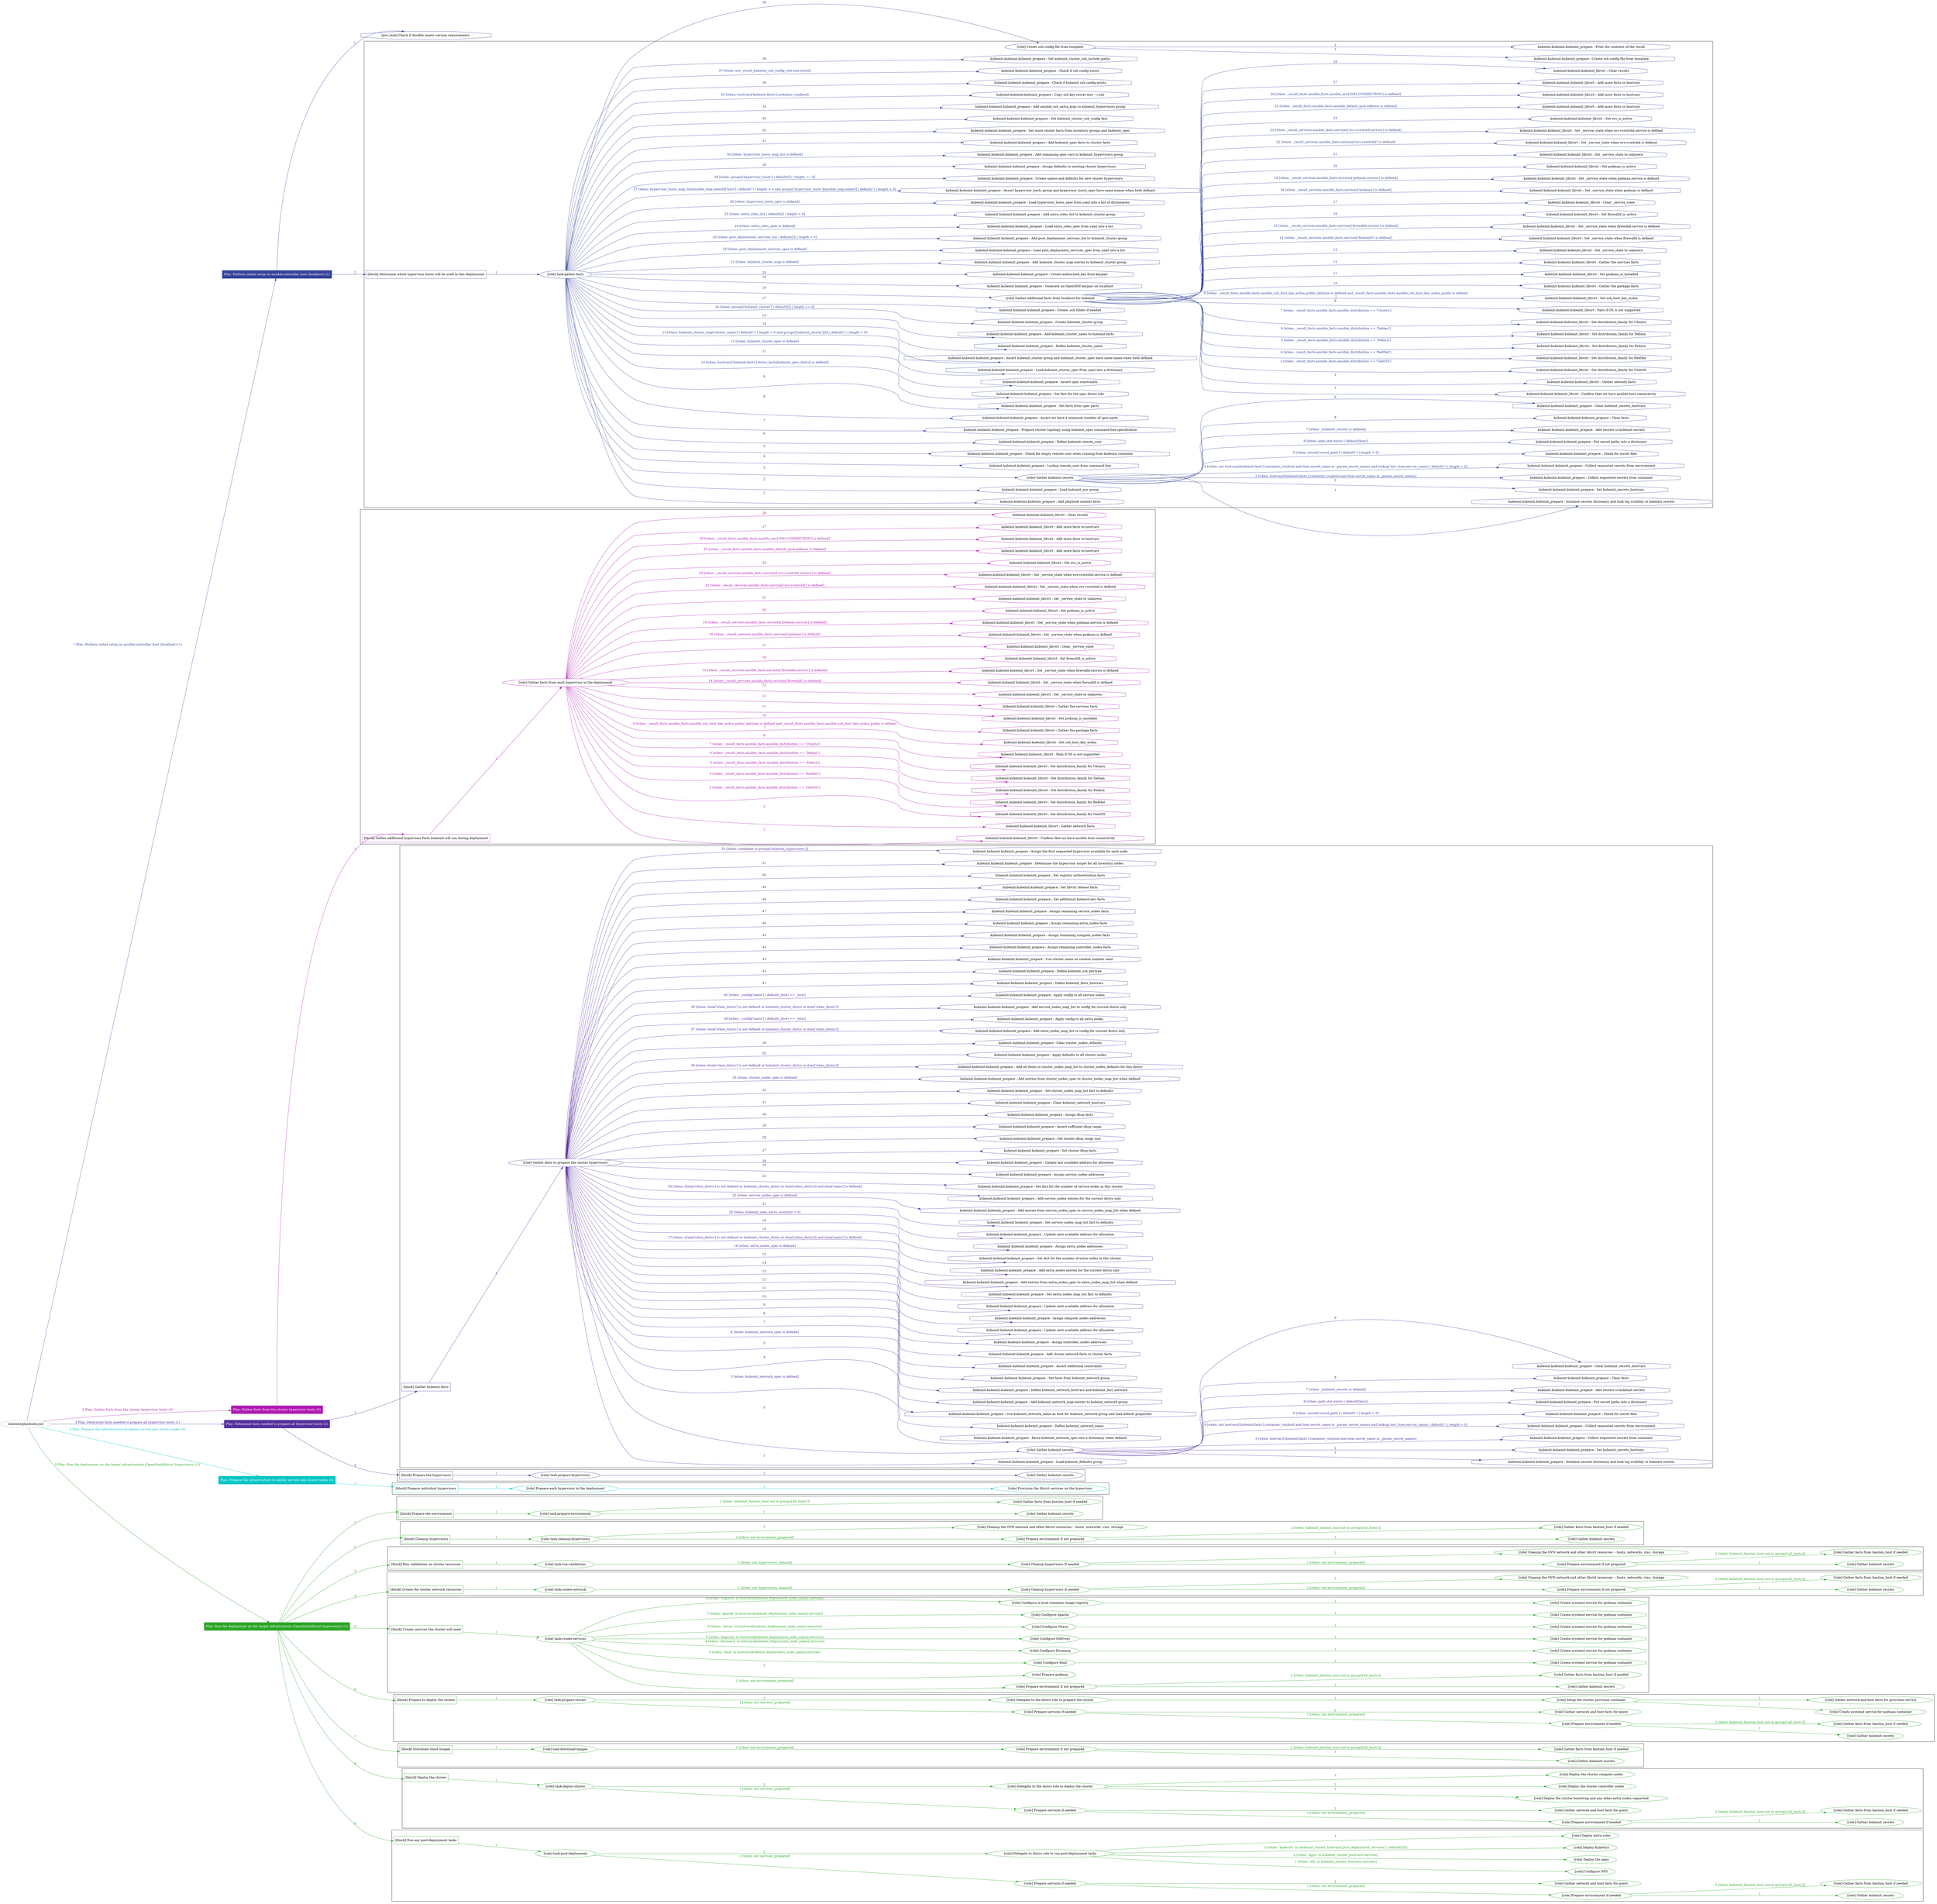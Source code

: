 digraph {
	graph [concentrate=true ordering=in rankdir=LR ratio=fill]
	edge [esep=5 sep=10]
	"kubeinit/playbook.yml" [URL="/home/runner/work/kubeinit/kubeinit/kubeinit/playbook.yml" id=playbook_1fe7d1e2 style=dotted]
	"kubeinit/playbook.yml" -> play_43da86e3 [label="1 Play: Perform initial setup on ansible-controller host (localhost) (1)" color="#344398" fontcolor="#344398" id=edge_play_43da86e3 labeltooltip="1 Play: Perform initial setup on ansible-controller host (localhost) (1)" tooltip="1 Play: Perform initial setup on ansible-controller host (localhost) (1)"]
	subgraph "Play: Perform initial setup on ansible-controller host (localhost) (1)" {
		play_43da86e3 [label="Play: Perform initial setup on ansible-controller host (localhost) (1)" URL="/home/runner/work/kubeinit/kubeinit/kubeinit/playbook.yml" color="#344398" fontcolor="#ffffff" id=play_43da86e3 shape=box style=filled tooltip=localhost]
		pre_task_6d106f30 [label="[pre_task] Check if Ansible meets version requirements." URL="/home/runner/work/kubeinit/kubeinit/kubeinit/playbook.yml" color="#344398" id=pre_task_6d106f30 shape=octagon tooltip="Check if Ansible meets version requirements."]
		play_43da86e3 -> pre_task_6d106f30 [label="1 " color="#344398" fontcolor="#344398" id=edge_pre_task_6d106f30 labeltooltip="1 " tooltip="1 "]
		play_43da86e3 -> block_2049b9d1 [label=2 color="#344398" fontcolor="#344398" id=edge_block_2049b9d1 labeltooltip=2 tooltip=2]
		subgraph cluster_block_2049b9d1 {
			block_2049b9d1 [label="[block] Determine which hypervisor hosts will be used in this deployment" URL="/home/runner/work/kubeinit/kubeinit/kubeinit/playbook.yml" color="#344398" id=block_2049b9d1 labeltooltip="Determine which hypervisor hosts will be used in this deployment" shape=box tooltip="Determine which hypervisor hosts will be used in this deployment"]
			block_2049b9d1 -> role_0d9fdc1d [label="1 " color="#344398" fontcolor="#344398" id=edge_role_0d9fdc1d labeltooltip="1 " tooltip="1 "]
			subgraph "task-gather-facts" {
				role_0d9fdc1d [label="[role] task-gather-facts" URL="/home/runner/work/kubeinit/kubeinit/kubeinit/playbook.yml" color="#344398" id=role_0d9fdc1d tooltip="task-gather-facts"]
				task_e9c1f7b3 [label="kubeinit.kubeinit.kubeinit_prepare : Add playbook context facts" URL="/home/runner/.ansible/collections/ansible_collections/kubeinit/kubeinit/roles/kubeinit_prepare/tasks/build_hypervisors_group.yml" color="#344398" id=task_e9c1f7b3 shape=octagon tooltip="kubeinit.kubeinit.kubeinit_prepare : Add playbook context facts"]
				role_0d9fdc1d -> task_e9c1f7b3 [label="1 " color="#344398" fontcolor="#344398" id=edge_task_e9c1f7b3 labeltooltip="1 " tooltip="1 "]
				task_f92d7e70 [label="kubeinit.kubeinit.kubeinit_prepare : Load kubeinit_env group" URL="/home/runner/.ansible/collections/ansible_collections/kubeinit/kubeinit/roles/kubeinit_prepare/tasks/build_hypervisors_group.yml" color="#344398" id=task_f92d7e70 shape=octagon tooltip="kubeinit.kubeinit.kubeinit_prepare : Load kubeinit_env group"]
				role_0d9fdc1d -> task_f92d7e70 [label="2 " color="#344398" fontcolor="#344398" id=edge_task_f92d7e70 labeltooltip="2 " tooltip="2 "]
				role_0d9fdc1d -> role_d34d84fc [label="3 " color="#344398" fontcolor="#344398" id=edge_role_d34d84fc labeltooltip="3 " tooltip="3 "]
				subgraph "Gather kubeinit secrets" {
					role_d34d84fc [label="[role] Gather kubeinit secrets" URL="/home/runner/.ansible/collections/ansible_collections/kubeinit/kubeinit/roles/kubeinit_prepare/tasks/build_hypervisors_group.yml" color="#344398" id=role_d34d84fc tooltip="Gather kubeinit secrets"]
					task_6d5a0b0e [label="kubeinit.kubeinit.kubeinit_prepare : Initialize secrets dictionary and task log visibility in kubeinit secrets" URL="/home/runner/.ansible/collections/ansible_collections/kubeinit/kubeinit/roles/kubeinit_prepare/tasks/gather_kubeinit_secrets.yml" color="#344398" id=task_6d5a0b0e shape=octagon tooltip="kubeinit.kubeinit.kubeinit_prepare : Initialize secrets dictionary and task log visibility in kubeinit secrets"]
					role_d34d84fc -> task_6d5a0b0e [label="1 " color="#344398" fontcolor="#344398" id=edge_task_6d5a0b0e labeltooltip="1 " tooltip="1 "]
					task_a3231f82 [label="kubeinit.kubeinit.kubeinit_prepare : Set kubeinit_secrets_hostvars" URL="/home/runner/.ansible/collections/ansible_collections/kubeinit/kubeinit/roles/kubeinit_prepare/tasks/gather_kubeinit_secrets.yml" color="#344398" id=task_a3231f82 shape=octagon tooltip="kubeinit.kubeinit.kubeinit_prepare : Set kubeinit_secrets_hostvars"]
					role_d34d84fc -> task_a3231f82 [label="2 " color="#344398" fontcolor="#344398" id=edge_task_a3231f82 labeltooltip="2 " tooltip="2 "]
					task_12a6b919 [label="kubeinit.kubeinit.kubeinit_prepare : Collect requested secrets from container" URL="/home/runner/.ansible/collections/ansible_collections/kubeinit/kubeinit/roles/kubeinit_prepare/tasks/gather_kubeinit_secrets.yml" color="#344398" id=task_12a6b919 shape=octagon tooltip="kubeinit.kubeinit.kubeinit_prepare : Collect requested secrets from container"]
					role_d34d84fc -> task_12a6b919 [label="3 [when: hostvars['kubeinit-facts'].container_run|bool and item.secret_name in _param_secret_names]" color="#344398" fontcolor="#344398" id=edge_task_12a6b919 labeltooltip="3 [when: hostvars['kubeinit-facts'].container_run|bool and item.secret_name in _param_secret_names]" tooltip="3 [when: hostvars['kubeinit-facts'].container_run|bool and item.secret_name in _param_secret_names]"]
					task_ce1f69be [label="kubeinit.kubeinit.kubeinit_prepare : Collect requested secrets from environment" URL="/home/runner/.ansible/collections/ansible_collections/kubeinit/kubeinit/roles/kubeinit_prepare/tasks/gather_kubeinit_secrets.yml" color="#344398" id=task_ce1f69be shape=octagon tooltip="kubeinit.kubeinit.kubeinit_prepare : Collect requested secrets from environment"]
					role_d34d84fc -> task_ce1f69be [label="4 [when: not hostvars['kubeinit-facts'].container_run|bool and item.secret_name in _param_secret_names and lookup('env',item.envvar_name) | default('') | length > 0]" color="#344398" fontcolor="#344398" id=edge_task_ce1f69be labeltooltip="4 [when: not hostvars['kubeinit-facts'].container_run|bool and item.secret_name in _param_secret_names and lookup('env',item.envvar_name) | default('') | length > 0]" tooltip="4 [when: not hostvars['kubeinit-facts'].container_run|bool and item.secret_name in _param_secret_names and lookup('env',item.envvar_name) | default('') | length > 0]"]
					task_25ffd08f [label="kubeinit.kubeinit.kubeinit_prepare : Check for secret files" URL="/home/runner/.ansible/collections/ansible_collections/kubeinit/kubeinit/roles/kubeinit_prepare/tasks/gather_kubeinit_secrets.yml" color="#344398" id=task_25ffd08f shape=octagon tooltip="kubeinit.kubeinit.kubeinit_prepare : Check for secret files"]
					role_d34d84fc -> task_25ffd08f [label="5 [when: secret['secret_path'] | default('') | length > 0]" color="#344398" fontcolor="#344398" id=edge_task_25ffd08f labeltooltip="5 [when: secret['secret_path'] | default('') | length > 0]" tooltip="5 [when: secret['secret_path'] | default('') | length > 0]"]
					task_9e927114 [label="kubeinit.kubeinit.kubeinit_prepare : Put secret paths into a dictionary" URL="/home/runner/.ansible/collections/ansible_collections/kubeinit/kubeinit/roles/kubeinit_prepare/tasks/gather_kubeinit_secrets.yml" color="#344398" id=task_9e927114 shape=octagon tooltip="kubeinit.kubeinit.kubeinit_prepare : Put secret paths into a dictionary"]
					role_d34d84fc -> task_9e927114 [label="6 [when: path.stat.exists | default(false)]" color="#344398" fontcolor="#344398" id=edge_task_9e927114 labeltooltip="6 [when: path.stat.exists | default(false)]" tooltip="6 [when: path.stat.exists | default(false)]"]
					task_28bf1fba [label="kubeinit.kubeinit.kubeinit_prepare : Add secrets to kubeinit secrets" URL="/home/runner/.ansible/collections/ansible_collections/kubeinit/kubeinit/roles/kubeinit_prepare/tasks/gather_kubeinit_secrets.yml" color="#344398" id=task_28bf1fba shape=octagon tooltip="kubeinit.kubeinit.kubeinit_prepare : Add secrets to kubeinit secrets"]
					role_d34d84fc -> task_28bf1fba [label="7 [when: _kubeinit_secrets is defined]" color="#344398" fontcolor="#344398" id=edge_task_28bf1fba labeltooltip="7 [when: _kubeinit_secrets is defined]" tooltip="7 [when: _kubeinit_secrets is defined]"]
					task_d509104d [label="kubeinit.kubeinit.kubeinit_prepare : Clear facts" URL="/home/runner/.ansible/collections/ansible_collections/kubeinit/kubeinit/roles/kubeinit_prepare/tasks/gather_kubeinit_secrets.yml" color="#344398" id=task_d509104d shape=octagon tooltip="kubeinit.kubeinit.kubeinit_prepare : Clear facts"]
					role_d34d84fc -> task_d509104d [label="8 " color="#344398" fontcolor="#344398" id=edge_task_d509104d labeltooltip="8 " tooltip="8 "]
					task_0944f7d6 [label="kubeinit.kubeinit.kubeinit_prepare : Clear kubeinit_secrets_hostvars" URL="/home/runner/.ansible/collections/ansible_collections/kubeinit/kubeinit/roles/kubeinit_prepare/tasks/gather_kubeinit_secrets.yml" color="#344398" id=task_0944f7d6 shape=octagon tooltip="kubeinit.kubeinit.kubeinit_prepare : Clear kubeinit_secrets_hostvars"]
					role_d34d84fc -> task_0944f7d6 [label="9 " color="#344398" fontcolor="#344398" id=edge_task_0944f7d6 labeltooltip="9 " tooltip="9 "]
				}
				task_f41c7b4d [label="kubeinit.kubeinit.kubeinit_prepare : Lookup remote_user from command-line" URL="/home/runner/.ansible/collections/ansible_collections/kubeinit/kubeinit/roles/kubeinit_prepare/tasks/build_hypervisors_group.yml" color="#344398" id=task_f41c7b4d shape=octagon tooltip="kubeinit.kubeinit.kubeinit_prepare : Lookup remote_user from command-line"]
				role_0d9fdc1d -> task_f41c7b4d [label="4 " color="#344398" fontcolor="#344398" id=edge_task_f41c7b4d labeltooltip="4 " tooltip="4 "]
				task_10f73f2d [label="kubeinit.kubeinit.kubeinit_prepare : Check for empty remote user when running from kubeinit container" URL="/home/runner/.ansible/collections/ansible_collections/kubeinit/kubeinit/roles/kubeinit_prepare/tasks/build_hypervisors_group.yml" color="#344398" id=task_10f73f2d shape=octagon tooltip="kubeinit.kubeinit.kubeinit_prepare : Check for empty remote user when running from kubeinit container"]
				role_0d9fdc1d -> task_10f73f2d [label="5 " color="#344398" fontcolor="#344398" id=edge_task_10f73f2d labeltooltip="5 " tooltip="5 "]
				task_15cdf7f2 [label="kubeinit.kubeinit.kubeinit_prepare : Define kubeinit remote_user" URL="/home/runner/.ansible/collections/ansible_collections/kubeinit/kubeinit/roles/kubeinit_prepare/tasks/build_hypervisors_group.yml" color="#344398" id=task_15cdf7f2 shape=octagon tooltip="kubeinit.kubeinit.kubeinit_prepare : Define kubeinit remote_user"]
				role_0d9fdc1d -> task_15cdf7f2 [label="6 " color="#344398" fontcolor="#344398" id=edge_task_15cdf7f2 labeltooltip="6 " tooltip="6 "]
				task_95f15cd0 [label="kubeinit.kubeinit.kubeinit_prepare : Prepare cluster topology using kubeinit_spec command-line specification" URL="/home/runner/.ansible/collections/ansible_collections/kubeinit/kubeinit/roles/kubeinit_prepare/tasks/build_hypervisors_group.yml" color="#344398" id=task_95f15cd0 shape=octagon tooltip="kubeinit.kubeinit.kubeinit_prepare : Prepare cluster topology using kubeinit_spec command-line specification"]
				role_0d9fdc1d -> task_95f15cd0 [label="7 " color="#344398" fontcolor="#344398" id=edge_task_95f15cd0 labeltooltip="7 " tooltip="7 "]
				task_0a0f7195 [label="kubeinit.kubeinit.kubeinit_prepare : Assert we have a minimum number of spec parts" URL="/home/runner/.ansible/collections/ansible_collections/kubeinit/kubeinit/roles/kubeinit_prepare/tasks/build_hypervisors_group.yml" color="#344398" id=task_0a0f7195 shape=octagon tooltip="kubeinit.kubeinit.kubeinit_prepare : Assert we have a minimum number of spec parts"]
				role_0d9fdc1d -> task_0a0f7195 [label="8 " color="#344398" fontcolor="#344398" id=edge_task_0a0f7195 labeltooltip="8 " tooltip="8 "]
				task_72189425 [label="kubeinit.kubeinit.kubeinit_prepare : Set facts from spec parts" URL="/home/runner/.ansible/collections/ansible_collections/kubeinit/kubeinit/roles/kubeinit_prepare/tasks/build_hypervisors_group.yml" color="#344398" id=task_72189425 shape=octagon tooltip="kubeinit.kubeinit.kubeinit_prepare : Set facts from spec parts"]
				role_0d9fdc1d -> task_72189425 [label="9 " color="#344398" fontcolor="#344398" id=edge_task_72189425 labeltooltip="9 " tooltip="9 "]
				task_60f91054 [label="kubeinit.kubeinit.kubeinit_prepare : Set fact for the spec distro role" URL="/home/runner/.ansible/collections/ansible_collections/kubeinit/kubeinit/roles/kubeinit_prepare/tasks/build_hypervisors_group.yml" color="#344398" id=task_60f91054 shape=octagon tooltip="kubeinit.kubeinit.kubeinit_prepare : Set fact for the spec distro role"]
				role_0d9fdc1d -> task_60f91054 [label="10 [when: hostvars['kubeinit-facts'].distro_facts[kubeinit_spec_distro] is defined]" color="#344398" fontcolor="#344398" id=edge_task_60f91054 labeltooltip="10 [when: hostvars['kubeinit-facts'].distro_facts[kubeinit_spec_distro] is defined]" tooltip="10 [when: hostvars['kubeinit-facts'].distro_facts[kubeinit_spec_distro] is defined]"]
				task_985d7fa8 [label="kubeinit.kubeinit.kubeinit_prepare : Assert spec constraints" URL="/home/runner/.ansible/collections/ansible_collections/kubeinit/kubeinit/roles/kubeinit_prepare/tasks/build_hypervisors_group.yml" color="#344398" id=task_985d7fa8 shape=octagon tooltip="kubeinit.kubeinit.kubeinit_prepare : Assert spec constraints"]
				role_0d9fdc1d -> task_985d7fa8 [label="11 " color="#344398" fontcolor="#344398" id=edge_task_985d7fa8 labeltooltip="11 " tooltip="11 "]
				task_5f5bdbdd [label="kubeinit.kubeinit.kubeinit_prepare : Load kubeinit_cluster_spec from yaml into a dictionary" URL="/home/runner/.ansible/collections/ansible_collections/kubeinit/kubeinit/roles/kubeinit_prepare/tasks/build_hypervisors_group.yml" color="#344398" id=task_5f5bdbdd shape=octagon tooltip="kubeinit.kubeinit.kubeinit_prepare : Load kubeinit_cluster_spec from yaml into a dictionary"]
				role_0d9fdc1d -> task_5f5bdbdd [label="12 [when: kubeinit_cluster_spec is defined]" color="#344398" fontcolor="#344398" id=edge_task_5f5bdbdd labeltooltip="12 [when: kubeinit_cluster_spec is defined]" tooltip="12 [when: kubeinit_cluster_spec is defined]"]
				task_b280398e [label="kubeinit.kubeinit.kubeinit_prepare : Assert kubeinit_cluster group and kubeinit_cluster_spec have same name when both defined" URL="/home/runner/.ansible/collections/ansible_collections/kubeinit/kubeinit/roles/kubeinit_prepare/tasks/build_hypervisors_group.yml" color="#344398" id=task_b280398e shape=octagon tooltip="kubeinit.kubeinit.kubeinit_prepare : Assert kubeinit_cluster group and kubeinit_cluster_spec have same name when both defined"]
				role_0d9fdc1d -> task_b280398e [label="13 [when: kubeinit_cluster_map['cluster_name'] | default('') | length > 0 and groups['kubeinit_cluster'][0] | default('') | length > 0]" color="#344398" fontcolor="#344398" id=edge_task_b280398e labeltooltip="13 [when: kubeinit_cluster_map['cluster_name'] | default('') | length > 0 and groups['kubeinit_cluster'][0] | default('') | length > 0]" tooltip="13 [when: kubeinit_cluster_map['cluster_name'] | default('') | length > 0 and groups['kubeinit_cluster'][0] | default('') | length > 0]"]
				task_700546b7 [label="kubeinit.kubeinit.kubeinit_prepare : Define kubeinit_cluster_name" URL="/home/runner/.ansible/collections/ansible_collections/kubeinit/kubeinit/roles/kubeinit_prepare/tasks/build_hypervisors_group.yml" color="#344398" id=task_700546b7 shape=octagon tooltip="kubeinit.kubeinit.kubeinit_prepare : Define kubeinit_cluster_name"]
				role_0d9fdc1d -> task_700546b7 [label="14 " color="#344398" fontcolor="#344398" id=edge_task_700546b7 labeltooltip="14 " tooltip="14 "]
				task_5eeda1f5 [label="kubeinit.kubeinit.kubeinit_prepare : Add kubeinit_cluster_name to kubeinit-facts" URL="/home/runner/.ansible/collections/ansible_collections/kubeinit/kubeinit/roles/kubeinit_prepare/tasks/build_hypervisors_group.yml" color="#344398" id=task_5eeda1f5 shape=octagon tooltip="kubeinit.kubeinit.kubeinit_prepare : Add kubeinit_cluster_name to kubeinit-facts"]
				role_0d9fdc1d -> task_5eeda1f5 [label="15 " color="#344398" fontcolor="#344398" id=edge_task_5eeda1f5 labeltooltip="15 " tooltip="15 "]
				task_43891cbf [label="kubeinit.kubeinit.kubeinit_prepare : Create kubeinit_cluster group" URL="/home/runner/.ansible/collections/ansible_collections/kubeinit/kubeinit/roles/kubeinit_prepare/tasks/build_hypervisors_group.yml" color="#344398" id=task_43891cbf shape=octagon tooltip="kubeinit.kubeinit.kubeinit_prepare : Create kubeinit_cluster group"]
				role_0d9fdc1d -> task_43891cbf [label="16 [when: groups['kubeinit_cluster'] | default([]) | length == 0]" color="#344398" fontcolor="#344398" id=edge_task_43891cbf labeltooltip="16 [when: groups['kubeinit_cluster'] | default([]) | length == 0]" tooltip="16 [when: groups['kubeinit_cluster'] | default([]) | length == 0]"]
				task_dcb7c75e [label="kubeinit.kubeinit.kubeinit_prepare : Create .ssh folder if needed" URL="/home/runner/.ansible/collections/ansible_collections/kubeinit/kubeinit/roles/kubeinit_prepare/tasks/build_hypervisors_group.yml" color="#344398" id=task_dcb7c75e shape=octagon tooltip="kubeinit.kubeinit.kubeinit_prepare : Create .ssh folder if needed"]
				role_0d9fdc1d -> task_dcb7c75e [label="17 " color="#344398" fontcolor="#344398" id=edge_task_dcb7c75e labeltooltip="17 " tooltip="17 "]
				role_0d9fdc1d -> role_598e4d31 [label="18 " color="#344398" fontcolor="#344398" id=edge_role_598e4d31 labeltooltip="18 " tooltip="18 "]
				subgraph "Gather additional facts from localhost for kubeinit" {
					role_598e4d31 [label="[role] Gather additional facts from localhost for kubeinit" URL="/home/runner/.ansible/collections/ansible_collections/kubeinit/kubeinit/roles/kubeinit_prepare/tasks/build_hypervisors_group.yml" color="#344398" id=role_598e4d31 tooltip="Gather additional facts from localhost for kubeinit"]
					task_a9dd4b4a [label="kubeinit.kubeinit.kubeinit_libvirt : Confirm that we have ansible host connectivity" URL="/home/runner/.ansible/collections/ansible_collections/kubeinit/kubeinit/roles/kubeinit_libvirt/tasks/gather_host_facts.yml" color="#344398" id=task_a9dd4b4a shape=octagon tooltip="kubeinit.kubeinit.kubeinit_libvirt : Confirm that we have ansible host connectivity"]
					role_598e4d31 -> task_a9dd4b4a [label="1 " color="#344398" fontcolor="#344398" id=edge_task_a9dd4b4a labeltooltip="1 " tooltip="1 "]
					task_3382c5c1 [label="kubeinit.kubeinit.kubeinit_libvirt : Gather network facts" URL="/home/runner/.ansible/collections/ansible_collections/kubeinit/kubeinit/roles/kubeinit_libvirt/tasks/gather_host_facts.yml" color="#344398" id=task_3382c5c1 shape=octagon tooltip="kubeinit.kubeinit.kubeinit_libvirt : Gather network facts"]
					role_598e4d31 -> task_3382c5c1 [label="2 " color="#344398" fontcolor="#344398" id=edge_task_3382c5c1 labeltooltip="2 " tooltip="2 "]
					task_e8c90817 [label="kubeinit.kubeinit.kubeinit_libvirt : Set distribution_family for CentOS" URL="/home/runner/.ansible/collections/ansible_collections/kubeinit/kubeinit/roles/kubeinit_libvirt/tasks/gather_host_facts.yml" color="#344398" id=task_e8c90817 shape=octagon tooltip="kubeinit.kubeinit.kubeinit_libvirt : Set distribution_family for CentOS"]
					role_598e4d31 -> task_e8c90817 [label="3 [when: _result_facts.ansible_facts.ansible_distribution == 'CentOS']" color="#344398" fontcolor="#344398" id=edge_task_e8c90817 labeltooltip="3 [when: _result_facts.ansible_facts.ansible_distribution == 'CentOS']" tooltip="3 [when: _result_facts.ansible_facts.ansible_distribution == 'CentOS']"]
					task_8058cf49 [label="kubeinit.kubeinit.kubeinit_libvirt : Set distribution_family for RedHat" URL="/home/runner/.ansible/collections/ansible_collections/kubeinit/kubeinit/roles/kubeinit_libvirt/tasks/gather_host_facts.yml" color="#344398" id=task_8058cf49 shape=octagon tooltip="kubeinit.kubeinit.kubeinit_libvirt : Set distribution_family for RedHat"]
					role_598e4d31 -> task_8058cf49 [label="4 [when: _result_facts.ansible_facts.ansible_distribution == 'RedHat']" color="#344398" fontcolor="#344398" id=edge_task_8058cf49 labeltooltip="4 [when: _result_facts.ansible_facts.ansible_distribution == 'RedHat']" tooltip="4 [when: _result_facts.ansible_facts.ansible_distribution == 'RedHat']"]
					task_d9a34905 [label="kubeinit.kubeinit.kubeinit_libvirt : Set distribution_family for Fedora" URL="/home/runner/.ansible/collections/ansible_collections/kubeinit/kubeinit/roles/kubeinit_libvirt/tasks/gather_host_facts.yml" color="#344398" id=task_d9a34905 shape=octagon tooltip="kubeinit.kubeinit.kubeinit_libvirt : Set distribution_family for Fedora"]
					role_598e4d31 -> task_d9a34905 [label="5 [when: _result_facts.ansible_facts.ansible_distribution == 'Fedora']" color="#344398" fontcolor="#344398" id=edge_task_d9a34905 labeltooltip="5 [when: _result_facts.ansible_facts.ansible_distribution == 'Fedora']" tooltip="5 [when: _result_facts.ansible_facts.ansible_distribution == 'Fedora']"]
					task_cd17e343 [label="kubeinit.kubeinit.kubeinit_libvirt : Set distribution_family for Debian" URL="/home/runner/.ansible/collections/ansible_collections/kubeinit/kubeinit/roles/kubeinit_libvirt/tasks/gather_host_facts.yml" color="#344398" id=task_cd17e343 shape=octagon tooltip="kubeinit.kubeinit.kubeinit_libvirt : Set distribution_family for Debian"]
					role_598e4d31 -> task_cd17e343 [label="6 [when: _result_facts.ansible_facts.ansible_distribution == 'Debian']" color="#344398" fontcolor="#344398" id=edge_task_cd17e343 labeltooltip="6 [when: _result_facts.ansible_facts.ansible_distribution == 'Debian']" tooltip="6 [when: _result_facts.ansible_facts.ansible_distribution == 'Debian']"]
					task_09ef1a4b [label="kubeinit.kubeinit.kubeinit_libvirt : Set distribution_family for Ubuntu" URL="/home/runner/.ansible/collections/ansible_collections/kubeinit/kubeinit/roles/kubeinit_libvirt/tasks/gather_host_facts.yml" color="#344398" id=task_09ef1a4b shape=octagon tooltip="kubeinit.kubeinit.kubeinit_libvirt : Set distribution_family for Ubuntu"]
					role_598e4d31 -> task_09ef1a4b [label="7 [when: _result_facts.ansible_facts.ansible_distribution == 'Ubuntu']" color="#344398" fontcolor="#344398" id=edge_task_09ef1a4b labeltooltip="7 [when: _result_facts.ansible_facts.ansible_distribution == 'Ubuntu']" tooltip="7 [when: _result_facts.ansible_facts.ansible_distribution == 'Ubuntu']"]
					task_0d8e79d3 [label="kubeinit.kubeinit.kubeinit_libvirt : Fails if OS is not supported" URL="/home/runner/.ansible/collections/ansible_collections/kubeinit/kubeinit/roles/kubeinit_libvirt/tasks/gather_host_facts.yml" color="#344398" id=task_0d8e79d3 shape=octagon tooltip="kubeinit.kubeinit.kubeinit_libvirt : Fails if OS is not supported"]
					role_598e4d31 -> task_0d8e79d3 [label="8 " color="#344398" fontcolor="#344398" id=edge_task_0d8e79d3 labeltooltip="8 " tooltip="8 "]
					task_7795808f [label="kubeinit.kubeinit.kubeinit_libvirt : Set ssh_host_key_ecdsa" URL="/home/runner/.ansible/collections/ansible_collections/kubeinit/kubeinit/roles/kubeinit_libvirt/tasks/gather_host_facts.yml" color="#344398" id=task_7795808f shape=octagon tooltip="kubeinit.kubeinit.kubeinit_libvirt : Set ssh_host_key_ecdsa"]
					role_598e4d31 -> task_7795808f [label="9 [when: _result_facts.ansible_facts.ansible_ssh_host_key_ecdsa_public_keytype is defined and _result_facts.ansible_facts.ansible_ssh_host_key_ecdsa_public is defined
]" color="#344398" fontcolor="#344398" id=edge_task_7795808f labeltooltip="9 [when: _result_facts.ansible_facts.ansible_ssh_host_key_ecdsa_public_keytype is defined and _result_facts.ansible_facts.ansible_ssh_host_key_ecdsa_public is defined
]" tooltip="9 [when: _result_facts.ansible_facts.ansible_ssh_host_key_ecdsa_public_keytype is defined and _result_facts.ansible_facts.ansible_ssh_host_key_ecdsa_public is defined
]"]
					task_31525376 [label="kubeinit.kubeinit.kubeinit_libvirt : Gather the package facts" URL="/home/runner/.ansible/collections/ansible_collections/kubeinit/kubeinit/roles/kubeinit_libvirt/tasks/gather_host_facts.yml" color="#344398" id=task_31525376 shape=octagon tooltip="kubeinit.kubeinit.kubeinit_libvirt : Gather the package facts"]
					role_598e4d31 -> task_31525376 [label="10 " color="#344398" fontcolor="#344398" id=edge_task_31525376 labeltooltip="10 " tooltip="10 "]
					task_85be62bf [label="kubeinit.kubeinit.kubeinit_libvirt : Set podman_is_installed" URL="/home/runner/.ansible/collections/ansible_collections/kubeinit/kubeinit/roles/kubeinit_libvirt/tasks/gather_host_facts.yml" color="#344398" id=task_85be62bf shape=octagon tooltip="kubeinit.kubeinit.kubeinit_libvirt : Set podman_is_installed"]
					role_598e4d31 -> task_85be62bf [label="11 " color="#344398" fontcolor="#344398" id=edge_task_85be62bf labeltooltip="11 " tooltip="11 "]
					task_1bfbc6f2 [label="kubeinit.kubeinit.kubeinit_libvirt : Gather the services facts" URL="/home/runner/.ansible/collections/ansible_collections/kubeinit/kubeinit/roles/kubeinit_libvirt/tasks/gather_host_facts.yml" color="#344398" id=task_1bfbc6f2 shape=octagon tooltip="kubeinit.kubeinit.kubeinit_libvirt : Gather the services facts"]
					role_598e4d31 -> task_1bfbc6f2 [label="12 " color="#344398" fontcolor="#344398" id=edge_task_1bfbc6f2 labeltooltip="12 " tooltip="12 "]
					task_2a264588 [label="kubeinit.kubeinit.kubeinit_libvirt : Set _service_state to unknown" URL="/home/runner/.ansible/collections/ansible_collections/kubeinit/kubeinit/roles/kubeinit_libvirt/tasks/gather_host_facts.yml" color="#344398" id=task_2a264588 shape=octagon tooltip="kubeinit.kubeinit.kubeinit_libvirt : Set _service_state to unknown"]
					role_598e4d31 -> task_2a264588 [label="13 " color="#344398" fontcolor="#344398" id=edge_task_2a264588 labeltooltip="13 " tooltip="13 "]
					task_97992a1d [label="kubeinit.kubeinit.kubeinit_libvirt : Set _service_state when firewalld is defined" URL="/home/runner/.ansible/collections/ansible_collections/kubeinit/kubeinit/roles/kubeinit_libvirt/tasks/gather_host_facts.yml" color="#344398" id=task_97992a1d shape=octagon tooltip="kubeinit.kubeinit.kubeinit_libvirt : Set _service_state when firewalld is defined"]
					role_598e4d31 -> task_97992a1d [label="14 [when: _result_services.ansible_facts.services['firewalld'] is defined]" color="#344398" fontcolor="#344398" id=edge_task_97992a1d labeltooltip="14 [when: _result_services.ansible_facts.services['firewalld'] is defined]" tooltip="14 [when: _result_services.ansible_facts.services['firewalld'] is defined]"]
					task_8d0a2bd4 [label="kubeinit.kubeinit.kubeinit_libvirt : Set _service_state when firewalld.service is defined" URL="/home/runner/.ansible/collections/ansible_collections/kubeinit/kubeinit/roles/kubeinit_libvirt/tasks/gather_host_facts.yml" color="#344398" id=task_8d0a2bd4 shape=octagon tooltip="kubeinit.kubeinit.kubeinit_libvirt : Set _service_state when firewalld.service is defined"]
					role_598e4d31 -> task_8d0a2bd4 [label="15 [when: _result_services.ansible_facts.services['firewalld.service'] is defined]" color="#344398" fontcolor="#344398" id=edge_task_8d0a2bd4 labeltooltip="15 [when: _result_services.ansible_facts.services['firewalld.service'] is defined]" tooltip="15 [when: _result_services.ansible_facts.services['firewalld.service'] is defined]"]
					task_8f8d4371 [label="kubeinit.kubeinit.kubeinit_libvirt : Set firewalld_is_active" URL="/home/runner/.ansible/collections/ansible_collections/kubeinit/kubeinit/roles/kubeinit_libvirt/tasks/gather_host_facts.yml" color="#344398" id=task_8f8d4371 shape=octagon tooltip="kubeinit.kubeinit.kubeinit_libvirt : Set firewalld_is_active"]
					role_598e4d31 -> task_8f8d4371 [label="16 " color="#344398" fontcolor="#344398" id=edge_task_8f8d4371 labeltooltip="16 " tooltip="16 "]
					task_5694af38 [label="kubeinit.kubeinit.kubeinit_libvirt : Clear _service_state" URL="/home/runner/.ansible/collections/ansible_collections/kubeinit/kubeinit/roles/kubeinit_libvirt/tasks/gather_host_facts.yml" color="#344398" id=task_5694af38 shape=octagon tooltip="kubeinit.kubeinit.kubeinit_libvirt : Clear _service_state"]
					role_598e4d31 -> task_5694af38 [label="17 " color="#344398" fontcolor="#344398" id=edge_task_5694af38 labeltooltip="17 " tooltip="17 "]
					task_7f1666bf [label="kubeinit.kubeinit.kubeinit_libvirt : Set _service_state when podman is defined" URL="/home/runner/.ansible/collections/ansible_collections/kubeinit/kubeinit/roles/kubeinit_libvirt/tasks/gather_host_facts.yml" color="#344398" id=task_7f1666bf shape=octagon tooltip="kubeinit.kubeinit.kubeinit_libvirt : Set _service_state when podman is defined"]
					role_598e4d31 -> task_7f1666bf [label="18 [when: _result_services.ansible_facts.services['podman'] is defined]" color="#344398" fontcolor="#344398" id=edge_task_7f1666bf labeltooltip="18 [when: _result_services.ansible_facts.services['podman'] is defined]" tooltip="18 [when: _result_services.ansible_facts.services['podman'] is defined]"]
					task_a4d375d5 [label="kubeinit.kubeinit.kubeinit_libvirt : Set _service_state when podman.service is defined" URL="/home/runner/.ansible/collections/ansible_collections/kubeinit/kubeinit/roles/kubeinit_libvirt/tasks/gather_host_facts.yml" color="#344398" id=task_a4d375d5 shape=octagon tooltip="kubeinit.kubeinit.kubeinit_libvirt : Set _service_state when podman.service is defined"]
					role_598e4d31 -> task_a4d375d5 [label="19 [when: _result_services.ansible_facts.services['podman.service'] is defined]" color="#344398" fontcolor="#344398" id=edge_task_a4d375d5 labeltooltip="19 [when: _result_services.ansible_facts.services['podman.service'] is defined]" tooltip="19 [when: _result_services.ansible_facts.services['podman.service'] is defined]"]
					task_f7b846ec [label="kubeinit.kubeinit.kubeinit_libvirt : Set podman_is_active" URL="/home/runner/.ansible/collections/ansible_collections/kubeinit/kubeinit/roles/kubeinit_libvirt/tasks/gather_host_facts.yml" color="#344398" id=task_f7b846ec shape=octagon tooltip="kubeinit.kubeinit.kubeinit_libvirt : Set podman_is_active"]
					role_598e4d31 -> task_f7b846ec [label="20 " color="#344398" fontcolor="#344398" id=edge_task_f7b846ec labeltooltip="20 " tooltip="20 "]
					task_3c81e28e [label="kubeinit.kubeinit.kubeinit_libvirt : Set _service_state to unknown" URL="/home/runner/.ansible/collections/ansible_collections/kubeinit/kubeinit/roles/kubeinit_libvirt/tasks/gather_host_facts.yml" color="#344398" id=task_3c81e28e shape=octagon tooltip="kubeinit.kubeinit.kubeinit_libvirt : Set _service_state to unknown"]
					role_598e4d31 -> task_3c81e28e [label="21 " color="#344398" fontcolor="#344398" id=edge_task_3c81e28e labeltooltip="21 " tooltip="21 "]
					task_3ce64065 [label="kubeinit.kubeinit.kubeinit_libvirt : Set _service_state when ovs-vswitchd is defined" URL="/home/runner/.ansible/collections/ansible_collections/kubeinit/kubeinit/roles/kubeinit_libvirt/tasks/gather_host_facts.yml" color="#344398" id=task_3ce64065 shape=octagon tooltip="kubeinit.kubeinit.kubeinit_libvirt : Set _service_state when ovs-vswitchd is defined"]
					role_598e4d31 -> task_3ce64065 [label="22 [when: _result_services.ansible_facts.services['ovs-vswitchd'] is defined]" color="#344398" fontcolor="#344398" id=edge_task_3ce64065 labeltooltip="22 [when: _result_services.ansible_facts.services['ovs-vswitchd'] is defined]" tooltip="22 [when: _result_services.ansible_facts.services['ovs-vswitchd'] is defined]"]
					task_76eab7a0 [label="kubeinit.kubeinit.kubeinit_libvirt : Set _service_state when ovs-vswitchd.service is defined" URL="/home/runner/.ansible/collections/ansible_collections/kubeinit/kubeinit/roles/kubeinit_libvirt/tasks/gather_host_facts.yml" color="#344398" id=task_76eab7a0 shape=octagon tooltip="kubeinit.kubeinit.kubeinit_libvirt : Set _service_state when ovs-vswitchd.service is defined"]
					role_598e4d31 -> task_76eab7a0 [label="23 [when: _result_services.ansible_facts.services['ovs-vswitchd.service'] is defined]" color="#344398" fontcolor="#344398" id=edge_task_76eab7a0 labeltooltip="23 [when: _result_services.ansible_facts.services['ovs-vswitchd.service'] is defined]" tooltip="23 [when: _result_services.ansible_facts.services['ovs-vswitchd.service'] is defined]"]
					task_96564055 [label="kubeinit.kubeinit.kubeinit_libvirt : Set ovs_is_active" URL="/home/runner/.ansible/collections/ansible_collections/kubeinit/kubeinit/roles/kubeinit_libvirt/tasks/gather_host_facts.yml" color="#344398" id=task_96564055 shape=octagon tooltip="kubeinit.kubeinit.kubeinit_libvirt : Set ovs_is_active"]
					role_598e4d31 -> task_96564055 [label="24 " color="#344398" fontcolor="#344398" id=edge_task_96564055 labeltooltip="24 " tooltip="24 "]
					task_e7c9f97a [label="kubeinit.kubeinit.kubeinit_libvirt : Add more facts to hostvars" URL="/home/runner/.ansible/collections/ansible_collections/kubeinit/kubeinit/roles/kubeinit_libvirt/tasks/gather_host_facts.yml" color="#344398" id=task_e7c9f97a shape=octagon tooltip="kubeinit.kubeinit.kubeinit_libvirt : Add more facts to hostvars"]
					role_598e4d31 -> task_e7c9f97a [label="25 [when: _result_facts.ansible_facts.ansible_default_ipv4.address is defined]" color="#344398" fontcolor="#344398" id=edge_task_e7c9f97a labeltooltip="25 [when: _result_facts.ansible_facts.ansible_default_ipv4.address is defined]" tooltip="25 [when: _result_facts.ansible_facts.ansible_default_ipv4.address is defined]"]
					task_fd2f2ab0 [label="kubeinit.kubeinit.kubeinit_libvirt : Add more facts to hostvars" URL="/home/runner/.ansible/collections/ansible_collections/kubeinit/kubeinit/roles/kubeinit_libvirt/tasks/gather_host_facts.yml" color="#344398" id=task_fd2f2ab0 shape=octagon tooltip="kubeinit.kubeinit.kubeinit_libvirt : Add more facts to hostvars"]
					role_598e4d31 -> task_fd2f2ab0 [label="26 [when: _result_facts.ansible_facts.ansible_env['SSH_CONNECTION'] is defined]" color="#344398" fontcolor="#344398" id=edge_task_fd2f2ab0 labeltooltip="26 [when: _result_facts.ansible_facts.ansible_env['SSH_CONNECTION'] is defined]" tooltip="26 [when: _result_facts.ansible_facts.ansible_env['SSH_CONNECTION'] is defined]"]
					task_340283fa [label="kubeinit.kubeinit.kubeinit_libvirt : Add more facts to hostvars" URL="/home/runner/.ansible/collections/ansible_collections/kubeinit/kubeinit/roles/kubeinit_libvirt/tasks/gather_host_facts.yml" color="#344398" id=task_340283fa shape=octagon tooltip="kubeinit.kubeinit.kubeinit_libvirt : Add more facts to hostvars"]
					role_598e4d31 -> task_340283fa [label="27 " color="#344398" fontcolor="#344398" id=edge_task_340283fa labeltooltip="27 " tooltip="27 "]
					task_d46ec3f2 [label="kubeinit.kubeinit.kubeinit_libvirt : Clear results" URL="/home/runner/.ansible/collections/ansible_collections/kubeinit/kubeinit/roles/kubeinit_libvirt/tasks/gather_host_facts.yml" color="#344398" id=task_d46ec3f2 shape=octagon tooltip="kubeinit.kubeinit.kubeinit_libvirt : Clear results"]
					role_598e4d31 -> task_d46ec3f2 [label="28 " color="#344398" fontcolor="#344398" id=edge_task_d46ec3f2 labeltooltip="28 " tooltip="28 "]
				}
				task_4c60472d [label="kubeinit.kubeinit.kubeinit_prepare : Generate an OpenSSH keypair on localhost" URL="/home/runner/.ansible/collections/ansible_collections/kubeinit/kubeinit/roles/kubeinit_prepare/tasks/build_hypervisors_group.yml" color="#344398" id=task_4c60472d shape=octagon tooltip="kubeinit.kubeinit.kubeinit_prepare : Generate an OpenSSH keypair on localhost"]
				role_0d9fdc1d -> task_4c60472d [label="19 " color="#344398" fontcolor="#344398" id=edge_task_4c60472d labeltooltip="19 " tooltip="19 "]
				task_a5ed9014 [label="kubeinit.kubeinit.kubeinit_prepare : Create authorized_key from keypair" URL="/home/runner/.ansible/collections/ansible_collections/kubeinit/kubeinit/roles/kubeinit_prepare/tasks/build_hypervisors_group.yml" color="#344398" id=task_a5ed9014 shape=octagon tooltip="kubeinit.kubeinit.kubeinit_prepare : Create authorized_key from keypair"]
				role_0d9fdc1d -> task_a5ed9014 [label="20 " color="#344398" fontcolor="#344398" id=edge_task_a5ed9014 labeltooltip="20 " tooltip="20 "]
				task_5a0393a5 [label="kubeinit.kubeinit.kubeinit_prepare : Add kubeinit_cluster_map entries to kubeinit_cluster group" URL="/home/runner/.ansible/collections/ansible_collections/kubeinit/kubeinit/roles/kubeinit_prepare/tasks/build_hypervisors_group.yml" color="#344398" id=task_5a0393a5 shape=octagon tooltip="kubeinit.kubeinit.kubeinit_prepare : Add kubeinit_cluster_map entries to kubeinit_cluster group"]
				role_0d9fdc1d -> task_5a0393a5 [label="21 [when: kubeinit_cluster_map is defined]" color="#344398" fontcolor="#344398" id=edge_task_5a0393a5 labeltooltip="21 [when: kubeinit_cluster_map is defined]" tooltip="21 [when: kubeinit_cluster_map is defined]"]
				task_e9cd6f51 [label="kubeinit.kubeinit.kubeinit_prepare : Load post_deployment_services_spec from yaml into a list" URL="/home/runner/.ansible/collections/ansible_collections/kubeinit/kubeinit/roles/kubeinit_prepare/tasks/build_hypervisors_group.yml" color="#344398" id=task_e9cd6f51 shape=octagon tooltip="kubeinit.kubeinit.kubeinit_prepare : Load post_deployment_services_spec from yaml into a list"]
				role_0d9fdc1d -> task_e9cd6f51 [label="22 [when: post_deployment_services_spec is defined]" color="#344398" fontcolor="#344398" id=edge_task_e9cd6f51 labeltooltip="22 [when: post_deployment_services_spec is defined]" tooltip="22 [when: post_deployment_services_spec is defined]"]
				task_a35160d3 [label="kubeinit.kubeinit.kubeinit_prepare : Add post_deployment_services_list to kubeinit_cluster group" URL="/home/runner/.ansible/collections/ansible_collections/kubeinit/kubeinit/roles/kubeinit_prepare/tasks/build_hypervisors_group.yml" color="#344398" id=task_a35160d3 shape=octagon tooltip="kubeinit.kubeinit.kubeinit_prepare : Add post_deployment_services_list to kubeinit_cluster group"]
				role_0d9fdc1d -> task_a35160d3 [label="23 [when: post_deployment_services_list | default([]) | length > 0]" color="#344398" fontcolor="#344398" id=edge_task_a35160d3 labeltooltip="23 [when: post_deployment_services_list | default([]) | length > 0]" tooltip="23 [when: post_deployment_services_list | default([]) | length > 0]"]
				task_90f6354d [label="kubeinit.kubeinit.kubeinit_prepare : Load extra_roles_spec from yaml into a list" URL="/home/runner/.ansible/collections/ansible_collections/kubeinit/kubeinit/roles/kubeinit_prepare/tasks/build_hypervisors_group.yml" color="#344398" id=task_90f6354d shape=octagon tooltip="kubeinit.kubeinit.kubeinit_prepare : Load extra_roles_spec from yaml into a list"]
				role_0d9fdc1d -> task_90f6354d [label="24 [when: extra_roles_spec is defined]" color="#344398" fontcolor="#344398" id=edge_task_90f6354d labeltooltip="24 [when: extra_roles_spec is defined]" tooltip="24 [when: extra_roles_spec is defined]"]
				task_f98061b6 [label="kubeinit.kubeinit.kubeinit_prepare : Add extra_roles_list to kubeinit_cluster group" URL="/home/runner/.ansible/collections/ansible_collections/kubeinit/kubeinit/roles/kubeinit_prepare/tasks/build_hypervisors_group.yml" color="#344398" id=task_f98061b6 shape=octagon tooltip="kubeinit.kubeinit.kubeinit_prepare : Add extra_roles_list to kubeinit_cluster group"]
				role_0d9fdc1d -> task_f98061b6 [label="25 [when: extra_roles_list | default([]) | length > 0]" color="#344398" fontcolor="#344398" id=edge_task_f98061b6 labeltooltip="25 [when: extra_roles_list | default([]) | length > 0]" tooltip="25 [when: extra_roles_list | default([]) | length > 0]"]
				task_9f2e7a5b [label="kubeinit.kubeinit.kubeinit_prepare : Load hypervisor_hosts_spec from yaml into a list of dictionaries" URL="/home/runner/.ansible/collections/ansible_collections/kubeinit/kubeinit/roles/kubeinit_prepare/tasks/build_hypervisors_group.yml" color="#344398" id=task_9f2e7a5b shape=octagon tooltip="kubeinit.kubeinit.kubeinit_prepare : Load hypervisor_hosts_spec from yaml into a list of dictionaries"]
				role_0d9fdc1d -> task_9f2e7a5b [label="26 [when: hypervisor_hosts_spec is defined]" color="#344398" fontcolor="#344398" id=edge_task_9f2e7a5b labeltooltip="26 [when: hypervisor_hosts_spec is defined]" tooltip="26 [when: hypervisor_hosts_spec is defined]"]
				task_6990820d [label="kubeinit.kubeinit.kubeinit_prepare : Assert hypervisor_hosts group and hypervisor_hosts_spec have same names when both defined" URL="/home/runner/.ansible/collections/ansible_collections/kubeinit/kubeinit/roles/kubeinit_prepare/tasks/build_hypervisors_group.yml" color="#344398" id=task_6990820d shape=octagon tooltip="kubeinit.kubeinit.kubeinit_prepare : Assert hypervisor_hosts group and hypervisor_hosts_spec have same names when both defined"]
				role_0d9fdc1d -> task_6990820d [label="27 [when: hypervisor_hosts_map_list[ansible_loop.index0]['host'] | default('') | length > 0 and groups['hypervisor_hosts'][ansible_loop.index0] | default('') | length > 0]" color="#344398" fontcolor="#344398" id=edge_task_6990820d labeltooltip="27 [when: hypervisor_hosts_map_list[ansible_loop.index0]['host'] | default('') | length > 0 and groups['hypervisor_hosts'][ansible_loop.index0] | default('') | length > 0]" tooltip="27 [when: hypervisor_hosts_map_list[ansible_loop.index0]['host'] | default('') | length > 0 and groups['hypervisor_hosts'][ansible_loop.index0] | default('') | length > 0]"]
				task_00756776 [label="kubeinit.kubeinit.kubeinit_prepare : Create names and defaults for new cluster hypervisors" URL="/home/runner/.ansible/collections/ansible_collections/kubeinit/kubeinit/roles/kubeinit_prepare/tasks/build_hypervisors_group.yml" color="#344398" id=task_00756776 shape=octagon tooltip="kubeinit.kubeinit.kubeinit_prepare : Create names and defaults for new cluster hypervisors"]
				role_0d9fdc1d -> task_00756776 [label="28 [when: groups['hypervisor_hosts'] | default([]) | length == 0]" color="#344398" fontcolor="#344398" id=edge_task_00756776 labeltooltip="28 [when: groups['hypervisor_hosts'] | default([]) | length == 0]" tooltip="28 [when: groups['hypervisor_hosts'] | default([]) | length == 0]"]
				task_4d6a2019 [label="kubeinit.kubeinit.kubeinit_prepare : Assign defaults to existing cluster hypervisors" URL="/home/runner/.ansible/collections/ansible_collections/kubeinit/kubeinit/roles/kubeinit_prepare/tasks/build_hypervisors_group.yml" color="#344398" id=task_4d6a2019 shape=octagon tooltip="kubeinit.kubeinit.kubeinit_prepare : Assign defaults to existing cluster hypervisors"]
				role_0d9fdc1d -> task_4d6a2019 [label="29 " color="#344398" fontcolor="#344398" id=edge_task_4d6a2019 labeltooltip="29 " tooltip="29 "]
				task_14e3278a [label="kubeinit.kubeinit.kubeinit_prepare : Add remaining spec vars to kubeinit_hypervisors group" URL="/home/runner/.ansible/collections/ansible_collections/kubeinit/kubeinit/roles/kubeinit_prepare/tasks/build_hypervisors_group.yml" color="#344398" id=task_14e3278a shape=octagon tooltip="kubeinit.kubeinit.kubeinit_prepare : Add remaining spec vars to kubeinit_hypervisors group"]
				role_0d9fdc1d -> task_14e3278a [label="30 [when: hypervisor_hosts_map_list is defined]" color="#344398" fontcolor="#344398" id=edge_task_14e3278a labeltooltip="30 [when: hypervisor_hosts_map_list is defined]" tooltip="30 [when: hypervisor_hosts_map_list is defined]"]
				task_7987755d [label="kubeinit.kubeinit.kubeinit_prepare : Add kubeinit_spec facts to cluster facts" URL="/home/runner/.ansible/collections/ansible_collections/kubeinit/kubeinit/roles/kubeinit_prepare/tasks/build_hypervisors_group.yml" color="#344398" id=task_7987755d shape=octagon tooltip="kubeinit.kubeinit.kubeinit_prepare : Add kubeinit_spec facts to cluster facts"]
				role_0d9fdc1d -> task_7987755d [label="31 " color="#344398" fontcolor="#344398" id=edge_task_7987755d labeltooltip="31 " tooltip="31 "]
				task_99e79b27 [label="kubeinit.kubeinit.kubeinit_prepare : Set more cluster facts from inventory groups and kubeinit_spec" URL="/home/runner/.ansible/collections/ansible_collections/kubeinit/kubeinit/roles/kubeinit_prepare/tasks/build_hypervisors_group.yml" color="#344398" id=task_99e79b27 shape=octagon tooltip="kubeinit.kubeinit.kubeinit_prepare : Set more cluster facts from inventory groups and kubeinit_spec"]
				role_0d9fdc1d -> task_99e79b27 [label="32 " color="#344398" fontcolor="#344398" id=edge_task_99e79b27 labeltooltip="32 " tooltip="32 "]
				task_232e4818 [label="kubeinit.kubeinit.kubeinit_prepare : Set kubeinit_cluster_ssh_config fact" URL="/home/runner/.ansible/collections/ansible_collections/kubeinit/kubeinit/roles/kubeinit_prepare/tasks/build_hypervisors_group.yml" color="#344398" id=task_232e4818 shape=octagon tooltip="kubeinit.kubeinit.kubeinit_prepare : Set kubeinit_cluster_ssh_config fact"]
				role_0d9fdc1d -> task_232e4818 [label="33 " color="#344398" fontcolor="#344398" id=edge_task_232e4818 labeltooltip="33 " tooltip="33 "]
				task_a11a5ad2 [label="kubeinit.kubeinit.kubeinit_prepare : Add ansible_ssh_extra_args to kubeinit_hypervisors group" URL="/home/runner/.ansible/collections/ansible_collections/kubeinit/kubeinit/roles/kubeinit_prepare/tasks/build_hypervisors_group.yml" color="#344398" id=task_a11a5ad2 shape=octagon tooltip="kubeinit.kubeinit.kubeinit_prepare : Add ansible_ssh_extra_args to kubeinit_hypervisors group"]
				role_0d9fdc1d -> task_a11a5ad2 [label="34 " color="#344398" fontcolor="#344398" id=edge_task_a11a5ad2 labeltooltip="34 " tooltip="34 "]
				task_0ea98b8e [label="kubeinit.kubeinit.kubeinit_prepare : Copy ssh key secret into ~/.ssh" URL="/home/runner/.ansible/collections/ansible_collections/kubeinit/kubeinit/roles/kubeinit_prepare/tasks/build_hypervisors_group.yml" color="#344398" id=task_0ea98b8e shape=octagon tooltip="kubeinit.kubeinit.kubeinit_prepare : Copy ssh key secret into ~/.ssh"]
				role_0d9fdc1d -> task_0ea98b8e [label="35 [when: hostvars['kubeinit-facts'].container_run|bool]" color="#344398" fontcolor="#344398" id=edge_task_0ea98b8e labeltooltip="35 [when: hostvars['kubeinit-facts'].container_run|bool]" tooltip="35 [when: hostvars['kubeinit-facts'].container_run|bool]"]
				task_a0766c97 [label="kubeinit.kubeinit.kubeinit_prepare : Check if kubeinit ssh config exists" URL="/home/runner/.ansible/collections/ansible_collections/kubeinit/kubeinit/roles/kubeinit_prepare/tasks/build_hypervisors_group.yml" color="#344398" id=task_a0766c97 shape=octagon tooltip="kubeinit.kubeinit.kubeinit_prepare : Check if kubeinit ssh config exists"]
				role_0d9fdc1d -> task_a0766c97 [label="36 " color="#344398" fontcolor="#344398" id=edge_task_a0766c97 labeltooltip="36 " tooltip="36 "]
				task_82edaadb [label="kubeinit.kubeinit.kubeinit_prepare : Check if ssh config exists" URL="/home/runner/.ansible/collections/ansible_collections/kubeinit/kubeinit/roles/kubeinit_prepare/tasks/build_hypervisors_group.yml" color="#344398" id=task_82edaadb shape=octagon tooltip="kubeinit.kubeinit.kubeinit_prepare : Check if ssh config exists"]
				role_0d9fdc1d -> task_82edaadb [label="37 [when: not _result_kubeinit_ssh_config_stat.stat.exists]" color="#344398" fontcolor="#344398" id=edge_task_82edaadb labeltooltip="37 [when: not _result_kubeinit_ssh_config_stat.stat.exists]" tooltip="37 [when: not _result_kubeinit_ssh_config_stat.stat.exists]"]
				task_70417006 [label="kubeinit.kubeinit.kubeinit_prepare : Set kubeinit_cluster_ssh_include_paths" URL="/home/runner/.ansible/collections/ansible_collections/kubeinit/kubeinit/roles/kubeinit_prepare/tasks/build_hypervisors_group.yml" color="#344398" id=task_70417006 shape=octagon tooltip="kubeinit.kubeinit.kubeinit_prepare : Set kubeinit_cluster_ssh_include_paths"]
				role_0d9fdc1d -> task_70417006 [label="38 " color="#344398" fontcolor="#344398" id=edge_task_70417006 labeltooltip="38 " tooltip="38 "]
				role_0d9fdc1d -> role_144af3ef [label="39 " color="#344398" fontcolor="#344398" id=edge_role_144af3ef labeltooltip="39 " tooltip="39 "]
				subgraph "Create ssh config file from template" {
					role_144af3ef [label="[role] Create ssh config file from template" URL="/home/runner/.ansible/collections/ansible_collections/kubeinit/kubeinit/roles/kubeinit_prepare/tasks/build_hypervisors_group.yml" color="#344398" id=role_144af3ef tooltip="Create ssh config file from template"]
					task_e465ac43 [label="kubeinit.kubeinit.kubeinit_prepare : Create ssh config file from template" URL="/home/runner/.ansible/collections/ansible_collections/kubeinit/kubeinit/roles/kubeinit_prepare/tasks/create_host_ssh_config.yml" color="#344398" id=task_e465ac43 shape=octagon tooltip="kubeinit.kubeinit.kubeinit_prepare : Create ssh config file from template"]
					role_144af3ef -> task_e465ac43 [label="1 " color="#344398" fontcolor="#344398" id=edge_task_e465ac43 labeltooltip="1 " tooltip="1 "]
					task_469cfa88 [label="kubeinit.kubeinit.kubeinit_prepare : Print the contents of the result" URL="/home/runner/.ansible/collections/ansible_collections/kubeinit/kubeinit/roles/kubeinit_prepare/tasks/create_host_ssh_config.yml" color="#344398" id=task_469cfa88 shape=octagon tooltip="kubeinit.kubeinit.kubeinit_prepare : Print the contents of the result"]
					role_144af3ef -> task_469cfa88 [label="2 " color="#344398" fontcolor="#344398" id=edge_task_469cfa88 labeltooltip="2 " tooltip="2 "]
				}
			}
		}
	}
	"kubeinit/playbook.yml" -> play_ca117a27 [label="2 Play: Gather facts from the cluster hypervisor hosts (0)" color="#af19b3" fontcolor="#af19b3" id=edge_play_ca117a27 labeltooltip="2 Play: Gather facts from the cluster hypervisor hosts (0)" tooltip="2 Play: Gather facts from the cluster hypervisor hosts (0)"]
	subgraph "Play: Gather facts from the cluster hypervisor hosts (0)" {
		play_ca117a27 [label="Play: Gather facts from the cluster hypervisor hosts (0)" URL="/home/runner/work/kubeinit/kubeinit/kubeinit/playbook.yml" color="#af19b3" fontcolor="#ffffff" id=play_ca117a27 shape=box style=filled tooltip="Play: Gather facts from the cluster hypervisor hosts (0)"]
		play_ca117a27 -> block_d72e14dd [label=1 color="#af19b3" fontcolor="#af19b3" id=edge_block_d72e14dd labeltooltip=1 tooltip=1]
		subgraph cluster_block_d72e14dd {
			block_d72e14dd [label="[block] Gather additional hypervisor facts kubeinit will use during deployment" URL="/home/runner/work/kubeinit/kubeinit/kubeinit/playbook.yml" color="#af19b3" id=block_d72e14dd labeltooltip="Gather additional hypervisor facts kubeinit will use during deployment" shape=box tooltip="Gather additional hypervisor facts kubeinit will use during deployment"]
			block_d72e14dd -> role_8645e574 [label="1 " color="#af19b3" fontcolor="#af19b3" id=edge_role_8645e574 labeltooltip="1 " tooltip="1 "]
			subgraph "Gather facts from each hypervisor in the deployment" {
				role_8645e574 [label="[role] Gather facts from each hypervisor in the deployment" URL="/home/runner/work/kubeinit/kubeinit/kubeinit/playbook.yml" color="#af19b3" id=role_8645e574 tooltip="Gather facts from each hypervisor in the deployment"]
				task_7d41a6cd [label="kubeinit.kubeinit.kubeinit_libvirt : Confirm that we have ansible host connectivity" URL="/home/runner/.ansible/collections/ansible_collections/kubeinit/kubeinit/roles/kubeinit_libvirt/tasks/gather_host_facts.yml" color="#af19b3" id=task_7d41a6cd shape=octagon tooltip="kubeinit.kubeinit.kubeinit_libvirt : Confirm that we have ansible host connectivity"]
				role_8645e574 -> task_7d41a6cd [label="1 " color="#af19b3" fontcolor="#af19b3" id=edge_task_7d41a6cd labeltooltip="1 " tooltip="1 "]
				task_5e4e3866 [label="kubeinit.kubeinit.kubeinit_libvirt : Gather network facts" URL="/home/runner/.ansible/collections/ansible_collections/kubeinit/kubeinit/roles/kubeinit_libvirt/tasks/gather_host_facts.yml" color="#af19b3" id=task_5e4e3866 shape=octagon tooltip="kubeinit.kubeinit.kubeinit_libvirt : Gather network facts"]
				role_8645e574 -> task_5e4e3866 [label="2 " color="#af19b3" fontcolor="#af19b3" id=edge_task_5e4e3866 labeltooltip="2 " tooltip="2 "]
				task_eeaaf7a7 [label="kubeinit.kubeinit.kubeinit_libvirt : Set distribution_family for CentOS" URL="/home/runner/.ansible/collections/ansible_collections/kubeinit/kubeinit/roles/kubeinit_libvirt/tasks/gather_host_facts.yml" color="#af19b3" id=task_eeaaf7a7 shape=octagon tooltip="kubeinit.kubeinit.kubeinit_libvirt : Set distribution_family for CentOS"]
				role_8645e574 -> task_eeaaf7a7 [label="3 [when: _result_facts.ansible_facts.ansible_distribution == 'CentOS']" color="#af19b3" fontcolor="#af19b3" id=edge_task_eeaaf7a7 labeltooltip="3 [when: _result_facts.ansible_facts.ansible_distribution == 'CentOS']" tooltip="3 [when: _result_facts.ansible_facts.ansible_distribution == 'CentOS']"]
				task_5a1ca4d5 [label="kubeinit.kubeinit.kubeinit_libvirt : Set distribution_family for RedHat" URL="/home/runner/.ansible/collections/ansible_collections/kubeinit/kubeinit/roles/kubeinit_libvirt/tasks/gather_host_facts.yml" color="#af19b3" id=task_5a1ca4d5 shape=octagon tooltip="kubeinit.kubeinit.kubeinit_libvirt : Set distribution_family for RedHat"]
				role_8645e574 -> task_5a1ca4d5 [label="4 [when: _result_facts.ansible_facts.ansible_distribution == 'RedHat']" color="#af19b3" fontcolor="#af19b3" id=edge_task_5a1ca4d5 labeltooltip="4 [when: _result_facts.ansible_facts.ansible_distribution == 'RedHat']" tooltip="4 [when: _result_facts.ansible_facts.ansible_distribution == 'RedHat']"]
				task_085aa678 [label="kubeinit.kubeinit.kubeinit_libvirt : Set distribution_family for Fedora" URL="/home/runner/.ansible/collections/ansible_collections/kubeinit/kubeinit/roles/kubeinit_libvirt/tasks/gather_host_facts.yml" color="#af19b3" id=task_085aa678 shape=octagon tooltip="kubeinit.kubeinit.kubeinit_libvirt : Set distribution_family for Fedora"]
				role_8645e574 -> task_085aa678 [label="5 [when: _result_facts.ansible_facts.ansible_distribution == 'Fedora']" color="#af19b3" fontcolor="#af19b3" id=edge_task_085aa678 labeltooltip="5 [when: _result_facts.ansible_facts.ansible_distribution == 'Fedora']" tooltip="5 [when: _result_facts.ansible_facts.ansible_distribution == 'Fedora']"]
				task_e8be9eac [label="kubeinit.kubeinit.kubeinit_libvirt : Set distribution_family for Debian" URL="/home/runner/.ansible/collections/ansible_collections/kubeinit/kubeinit/roles/kubeinit_libvirt/tasks/gather_host_facts.yml" color="#af19b3" id=task_e8be9eac shape=octagon tooltip="kubeinit.kubeinit.kubeinit_libvirt : Set distribution_family for Debian"]
				role_8645e574 -> task_e8be9eac [label="6 [when: _result_facts.ansible_facts.ansible_distribution == 'Debian']" color="#af19b3" fontcolor="#af19b3" id=edge_task_e8be9eac labeltooltip="6 [when: _result_facts.ansible_facts.ansible_distribution == 'Debian']" tooltip="6 [when: _result_facts.ansible_facts.ansible_distribution == 'Debian']"]
				task_79df1842 [label="kubeinit.kubeinit.kubeinit_libvirt : Set distribution_family for Ubuntu" URL="/home/runner/.ansible/collections/ansible_collections/kubeinit/kubeinit/roles/kubeinit_libvirt/tasks/gather_host_facts.yml" color="#af19b3" id=task_79df1842 shape=octagon tooltip="kubeinit.kubeinit.kubeinit_libvirt : Set distribution_family for Ubuntu"]
				role_8645e574 -> task_79df1842 [label="7 [when: _result_facts.ansible_facts.ansible_distribution == 'Ubuntu']" color="#af19b3" fontcolor="#af19b3" id=edge_task_79df1842 labeltooltip="7 [when: _result_facts.ansible_facts.ansible_distribution == 'Ubuntu']" tooltip="7 [when: _result_facts.ansible_facts.ansible_distribution == 'Ubuntu']"]
				task_5fa9963a [label="kubeinit.kubeinit.kubeinit_libvirt : Fails if OS is not supported" URL="/home/runner/.ansible/collections/ansible_collections/kubeinit/kubeinit/roles/kubeinit_libvirt/tasks/gather_host_facts.yml" color="#af19b3" id=task_5fa9963a shape=octagon tooltip="kubeinit.kubeinit.kubeinit_libvirt : Fails if OS is not supported"]
				role_8645e574 -> task_5fa9963a [label="8 " color="#af19b3" fontcolor="#af19b3" id=edge_task_5fa9963a labeltooltip="8 " tooltip="8 "]
				task_9341a4fe [label="kubeinit.kubeinit.kubeinit_libvirt : Set ssh_host_key_ecdsa" URL="/home/runner/.ansible/collections/ansible_collections/kubeinit/kubeinit/roles/kubeinit_libvirt/tasks/gather_host_facts.yml" color="#af19b3" id=task_9341a4fe shape=octagon tooltip="kubeinit.kubeinit.kubeinit_libvirt : Set ssh_host_key_ecdsa"]
				role_8645e574 -> task_9341a4fe [label="9 [when: _result_facts.ansible_facts.ansible_ssh_host_key_ecdsa_public_keytype is defined and _result_facts.ansible_facts.ansible_ssh_host_key_ecdsa_public is defined
]" color="#af19b3" fontcolor="#af19b3" id=edge_task_9341a4fe labeltooltip="9 [when: _result_facts.ansible_facts.ansible_ssh_host_key_ecdsa_public_keytype is defined and _result_facts.ansible_facts.ansible_ssh_host_key_ecdsa_public is defined
]" tooltip="9 [when: _result_facts.ansible_facts.ansible_ssh_host_key_ecdsa_public_keytype is defined and _result_facts.ansible_facts.ansible_ssh_host_key_ecdsa_public is defined
]"]
				task_7b530f82 [label="kubeinit.kubeinit.kubeinit_libvirt : Gather the package facts" URL="/home/runner/.ansible/collections/ansible_collections/kubeinit/kubeinit/roles/kubeinit_libvirt/tasks/gather_host_facts.yml" color="#af19b3" id=task_7b530f82 shape=octagon tooltip="kubeinit.kubeinit.kubeinit_libvirt : Gather the package facts"]
				role_8645e574 -> task_7b530f82 [label="10 " color="#af19b3" fontcolor="#af19b3" id=edge_task_7b530f82 labeltooltip="10 " tooltip="10 "]
				task_4d3acb30 [label="kubeinit.kubeinit.kubeinit_libvirt : Set podman_is_installed" URL="/home/runner/.ansible/collections/ansible_collections/kubeinit/kubeinit/roles/kubeinit_libvirt/tasks/gather_host_facts.yml" color="#af19b3" id=task_4d3acb30 shape=octagon tooltip="kubeinit.kubeinit.kubeinit_libvirt : Set podman_is_installed"]
				role_8645e574 -> task_4d3acb30 [label="11 " color="#af19b3" fontcolor="#af19b3" id=edge_task_4d3acb30 labeltooltip="11 " tooltip="11 "]
				task_7ce77c99 [label="kubeinit.kubeinit.kubeinit_libvirt : Gather the services facts" URL="/home/runner/.ansible/collections/ansible_collections/kubeinit/kubeinit/roles/kubeinit_libvirt/tasks/gather_host_facts.yml" color="#af19b3" id=task_7ce77c99 shape=octagon tooltip="kubeinit.kubeinit.kubeinit_libvirt : Gather the services facts"]
				role_8645e574 -> task_7ce77c99 [label="12 " color="#af19b3" fontcolor="#af19b3" id=edge_task_7ce77c99 labeltooltip="12 " tooltip="12 "]
				task_2db2cb95 [label="kubeinit.kubeinit.kubeinit_libvirt : Set _service_state to unknown" URL="/home/runner/.ansible/collections/ansible_collections/kubeinit/kubeinit/roles/kubeinit_libvirt/tasks/gather_host_facts.yml" color="#af19b3" id=task_2db2cb95 shape=octagon tooltip="kubeinit.kubeinit.kubeinit_libvirt : Set _service_state to unknown"]
				role_8645e574 -> task_2db2cb95 [label="13 " color="#af19b3" fontcolor="#af19b3" id=edge_task_2db2cb95 labeltooltip="13 " tooltip="13 "]
				task_fe3a9314 [label="kubeinit.kubeinit.kubeinit_libvirt : Set _service_state when firewalld is defined" URL="/home/runner/.ansible/collections/ansible_collections/kubeinit/kubeinit/roles/kubeinit_libvirt/tasks/gather_host_facts.yml" color="#af19b3" id=task_fe3a9314 shape=octagon tooltip="kubeinit.kubeinit.kubeinit_libvirt : Set _service_state when firewalld is defined"]
				role_8645e574 -> task_fe3a9314 [label="14 [when: _result_services.ansible_facts.services['firewalld'] is defined]" color="#af19b3" fontcolor="#af19b3" id=edge_task_fe3a9314 labeltooltip="14 [when: _result_services.ansible_facts.services['firewalld'] is defined]" tooltip="14 [when: _result_services.ansible_facts.services['firewalld'] is defined]"]
				task_7e894615 [label="kubeinit.kubeinit.kubeinit_libvirt : Set _service_state when firewalld.service is defined" URL="/home/runner/.ansible/collections/ansible_collections/kubeinit/kubeinit/roles/kubeinit_libvirt/tasks/gather_host_facts.yml" color="#af19b3" id=task_7e894615 shape=octagon tooltip="kubeinit.kubeinit.kubeinit_libvirt : Set _service_state when firewalld.service is defined"]
				role_8645e574 -> task_7e894615 [label="15 [when: _result_services.ansible_facts.services['firewalld.service'] is defined]" color="#af19b3" fontcolor="#af19b3" id=edge_task_7e894615 labeltooltip="15 [when: _result_services.ansible_facts.services['firewalld.service'] is defined]" tooltip="15 [when: _result_services.ansible_facts.services['firewalld.service'] is defined]"]
				task_7be2177f [label="kubeinit.kubeinit.kubeinit_libvirt : Set firewalld_is_active" URL="/home/runner/.ansible/collections/ansible_collections/kubeinit/kubeinit/roles/kubeinit_libvirt/tasks/gather_host_facts.yml" color="#af19b3" id=task_7be2177f shape=octagon tooltip="kubeinit.kubeinit.kubeinit_libvirt : Set firewalld_is_active"]
				role_8645e574 -> task_7be2177f [label="16 " color="#af19b3" fontcolor="#af19b3" id=edge_task_7be2177f labeltooltip="16 " tooltip="16 "]
				task_6a51a0b6 [label="kubeinit.kubeinit.kubeinit_libvirt : Clear _service_state" URL="/home/runner/.ansible/collections/ansible_collections/kubeinit/kubeinit/roles/kubeinit_libvirt/tasks/gather_host_facts.yml" color="#af19b3" id=task_6a51a0b6 shape=octagon tooltip="kubeinit.kubeinit.kubeinit_libvirt : Clear _service_state"]
				role_8645e574 -> task_6a51a0b6 [label="17 " color="#af19b3" fontcolor="#af19b3" id=edge_task_6a51a0b6 labeltooltip="17 " tooltip="17 "]
				task_50863f8e [label="kubeinit.kubeinit.kubeinit_libvirt : Set _service_state when podman is defined" URL="/home/runner/.ansible/collections/ansible_collections/kubeinit/kubeinit/roles/kubeinit_libvirt/tasks/gather_host_facts.yml" color="#af19b3" id=task_50863f8e shape=octagon tooltip="kubeinit.kubeinit.kubeinit_libvirt : Set _service_state when podman is defined"]
				role_8645e574 -> task_50863f8e [label="18 [when: _result_services.ansible_facts.services['podman'] is defined]" color="#af19b3" fontcolor="#af19b3" id=edge_task_50863f8e labeltooltip="18 [when: _result_services.ansible_facts.services['podman'] is defined]" tooltip="18 [when: _result_services.ansible_facts.services['podman'] is defined]"]
				task_addbf3e5 [label="kubeinit.kubeinit.kubeinit_libvirt : Set _service_state when podman.service is defined" URL="/home/runner/.ansible/collections/ansible_collections/kubeinit/kubeinit/roles/kubeinit_libvirt/tasks/gather_host_facts.yml" color="#af19b3" id=task_addbf3e5 shape=octagon tooltip="kubeinit.kubeinit.kubeinit_libvirt : Set _service_state when podman.service is defined"]
				role_8645e574 -> task_addbf3e5 [label="19 [when: _result_services.ansible_facts.services['podman.service'] is defined]" color="#af19b3" fontcolor="#af19b3" id=edge_task_addbf3e5 labeltooltip="19 [when: _result_services.ansible_facts.services['podman.service'] is defined]" tooltip="19 [when: _result_services.ansible_facts.services['podman.service'] is defined]"]
				task_b41784b8 [label="kubeinit.kubeinit.kubeinit_libvirt : Set podman_is_active" URL="/home/runner/.ansible/collections/ansible_collections/kubeinit/kubeinit/roles/kubeinit_libvirt/tasks/gather_host_facts.yml" color="#af19b3" id=task_b41784b8 shape=octagon tooltip="kubeinit.kubeinit.kubeinit_libvirt : Set podman_is_active"]
				role_8645e574 -> task_b41784b8 [label="20 " color="#af19b3" fontcolor="#af19b3" id=edge_task_b41784b8 labeltooltip="20 " tooltip="20 "]
				task_364b96e3 [label="kubeinit.kubeinit.kubeinit_libvirt : Set _service_state to unknown" URL="/home/runner/.ansible/collections/ansible_collections/kubeinit/kubeinit/roles/kubeinit_libvirt/tasks/gather_host_facts.yml" color="#af19b3" id=task_364b96e3 shape=octagon tooltip="kubeinit.kubeinit.kubeinit_libvirt : Set _service_state to unknown"]
				role_8645e574 -> task_364b96e3 [label="21 " color="#af19b3" fontcolor="#af19b3" id=edge_task_364b96e3 labeltooltip="21 " tooltip="21 "]
				task_bbae8029 [label="kubeinit.kubeinit.kubeinit_libvirt : Set _service_state when ovs-vswitchd is defined" URL="/home/runner/.ansible/collections/ansible_collections/kubeinit/kubeinit/roles/kubeinit_libvirt/tasks/gather_host_facts.yml" color="#af19b3" id=task_bbae8029 shape=octagon tooltip="kubeinit.kubeinit.kubeinit_libvirt : Set _service_state when ovs-vswitchd is defined"]
				role_8645e574 -> task_bbae8029 [label="22 [when: _result_services.ansible_facts.services['ovs-vswitchd'] is defined]" color="#af19b3" fontcolor="#af19b3" id=edge_task_bbae8029 labeltooltip="22 [when: _result_services.ansible_facts.services['ovs-vswitchd'] is defined]" tooltip="22 [when: _result_services.ansible_facts.services['ovs-vswitchd'] is defined]"]
				task_3e6a61de [label="kubeinit.kubeinit.kubeinit_libvirt : Set _service_state when ovs-vswitchd.service is defined" URL="/home/runner/.ansible/collections/ansible_collections/kubeinit/kubeinit/roles/kubeinit_libvirt/tasks/gather_host_facts.yml" color="#af19b3" id=task_3e6a61de shape=octagon tooltip="kubeinit.kubeinit.kubeinit_libvirt : Set _service_state when ovs-vswitchd.service is defined"]
				role_8645e574 -> task_3e6a61de [label="23 [when: _result_services.ansible_facts.services['ovs-vswitchd.service'] is defined]" color="#af19b3" fontcolor="#af19b3" id=edge_task_3e6a61de labeltooltip="23 [when: _result_services.ansible_facts.services['ovs-vswitchd.service'] is defined]" tooltip="23 [when: _result_services.ansible_facts.services['ovs-vswitchd.service'] is defined]"]
				task_b5325850 [label="kubeinit.kubeinit.kubeinit_libvirt : Set ovs_is_active" URL="/home/runner/.ansible/collections/ansible_collections/kubeinit/kubeinit/roles/kubeinit_libvirt/tasks/gather_host_facts.yml" color="#af19b3" id=task_b5325850 shape=octagon tooltip="kubeinit.kubeinit.kubeinit_libvirt : Set ovs_is_active"]
				role_8645e574 -> task_b5325850 [label="24 " color="#af19b3" fontcolor="#af19b3" id=edge_task_b5325850 labeltooltip="24 " tooltip="24 "]
				task_374bf002 [label="kubeinit.kubeinit.kubeinit_libvirt : Add more facts to hostvars" URL="/home/runner/.ansible/collections/ansible_collections/kubeinit/kubeinit/roles/kubeinit_libvirt/tasks/gather_host_facts.yml" color="#af19b3" id=task_374bf002 shape=octagon tooltip="kubeinit.kubeinit.kubeinit_libvirt : Add more facts to hostvars"]
				role_8645e574 -> task_374bf002 [label="25 [when: _result_facts.ansible_facts.ansible_default_ipv4.address is defined]" color="#af19b3" fontcolor="#af19b3" id=edge_task_374bf002 labeltooltip="25 [when: _result_facts.ansible_facts.ansible_default_ipv4.address is defined]" tooltip="25 [when: _result_facts.ansible_facts.ansible_default_ipv4.address is defined]"]
				task_e6c5354c [label="kubeinit.kubeinit.kubeinit_libvirt : Add more facts to hostvars" URL="/home/runner/.ansible/collections/ansible_collections/kubeinit/kubeinit/roles/kubeinit_libvirt/tasks/gather_host_facts.yml" color="#af19b3" id=task_e6c5354c shape=octagon tooltip="kubeinit.kubeinit.kubeinit_libvirt : Add more facts to hostvars"]
				role_8645e574 -> task_e6c5354c [label="26 [when: _result_facts.ansible_facts.ansible_env['SSH_CONNECTION'] is defined]" color="#af19b3" fontcolor="#af19b3" id=edge_task_e6c5354c labeltooltip="26 [when: _result_facts.ansible_facts.ansible_env['SSH_CONNECTION'] is defined]" tooltip="26 [when: _result_facts.ansible_facts.ansible_env['SSH_CONNECTION'] is defined]"]
				task_8602c2df [label="kubeinit.kubeinit.kubeinit_libvirt : Add more facts to hostvars" URL="/home/runner/.ansible/collections/ansible_collections/kubeinit/kubeinit/roles/kubeinit_libvirt/tasks/gather_host_facts.yml" color="#af19b3" id=task_8602c2df shape=octagon tooltip="kubeinit.kubeinit.kubeinit_libvirt : Add more facts to hostvars"]
				role_8645e574 -> task_8602c2df [label="27 " color="#af19b3" fontcolor="#af19b3" id=edge_task_8602c2df labeltooltip="27 " tooltip="27 "]
				task_cc758a2d [label="kubeinit.kubeinit.kubeinit_libvirt : Clear results" URL="/home/runner/.ansible/collections/ansible_collections/kubeinit/kubeinit/roles/kubeinit_libvirt/tasks/gather_host_facts.yml" color="#af19b3" id=task_cc758a2d shape=octagon tooltip="kubeinit.kubeinit.kubeinit_libvirt : Clear results"]
				role_8645e574 -> task_cc758a2d [label="28 " color="#af19b3" fontcolor="#af19b3" id=edge_task_cc758a2d labeltooltip="28 " tooltip="28 "]
			}
		}
	}
	"kubeinit/playbook.yml" -> play_fe07eedb [label="3 Play: Determine facts needed to prepare all hypervisor hosts (1)" color="#542f9d" fontcolor="#542f9d" id=edge_play_fe07eedb labeltooltip="3 Play: Determine facts needed to prepare all hypervisor hosts (1)" tooltip="3 Play: Determine facts needed to prepare all hypervisor hosts (1)"]
	subgraph "Play: Determine facts needed to prepare all hypervisor hosts (1)" {
		play_fe07eedb [label="Play: Determine facts needed to prepare all hypervisor hosts (1)" URL="/home/runner/work/kubeinit/kubeinit/kubeinit/playbook.yml" color="#542f9d" fontcolor="#ffffff" id=play_fe07eedb shape=box style=filled tooltip=localhost]
		play_fe07eedb -> block_2ada3f0e [label=1 color="#542f9d" fontcolor="#542f9d" id=edge_block_2ada3f0e labeltooltip=1 tooltip=1]
		subgraph cluster_block_2ada3f0e {
			block_2ada3f0e [label="[block] Gather kubeinit facts" URL="/home/runner/work/kubeinit/kubeinit/kubeinit/playbook.yml" color="#542f9d" id=block_2ada3f0e labeltooltip="Gather kubeinit facts" shape=box tooltip="Gather kubeinit facts"]
			block_2ada3f0e -> role_e570411c [label="1 " color="#542f9d" fontcolor="#542f9d" id=edge_role_e570411c labeltooltip="1 " tooltip="1 "]
			subgraph "Gather facts to prepare the cluster hypervisors" {
				role_e570411c [label="[role] Gather facts to prepare the cluster hypervisors" URL="/home/runner/work/kubeinit/kubeinit/kubeinit/playbook.yml" color="#542f9d" id=role_e570411c tooltip="Gather facts to prepare the cluster hypervisors"]
				task_8d27efc4 [label="kubeinit.kubeinit.kubeinit_prepare : Load kubeinit_defaults group" URL="/home/runner/.ansible/collections/ansible_collections/kubeinit/kubeinit/roles/kubeinit_prepare/tasks/gather_kubeinit_facts.yml" color="#542f9d" id=task_8d27efc4 shape=octagon tooltip="kubeinit.kubeinit.kubeinit_prepare : Load kubeinit_defaults group"]
				role_e570411c -> task_8d27efc4 [label="1 " color="#542f9d" fontcolor="#542f9d" id=edge_task_8d27efc4 labeltooltip="1 " tooltip="1 "]
				role_e570411c -> role_07527b9d [label="2 " color="#542f9d" fontcolor="#542f9d" id=edge_role_07527b9d labeltooltip="2 " tooltip="2 "]
				subgraph "Gather kubeinit secrets" {
					role_07527b9d [label="[role] Gather kubeinit secrets" URL="/home/runner/.ansible/collections/ansible_collections/kubeinit/kubeinit/roles/kubeinit_prepare/tasks/gather_kubeinit_facts.yml" color="#542f9d" id=role_07527b9d tooltip="Gather kubeinit secrets"]
					task_2ac960c1 [label="kubeinit.kubeinit.kubeinit_prepare : Initialize secrets dictionary and task log visibility in kubeinit secrets" URL="/home/runner/.ansible/collections/ansible_collections/kubeinit/kubeinit/roles/kubeinit_prepare/tasks/gather_kubeinit_secrets.yml" color="#542f9d" id=task_2ac960c1 shape=octagon tooltip="kubeinit.kubeinit.kubeinit_prepare : Initialize secrets dictionary and task log visibility in kubeinit secrets"]
					role_07527b9d -> task_2ac960c1 [label="1 " color="#542f9d" fontcolor="#542f9d" id=edge_task_2ac960c1 labeltooltip="1 " tooltip="1 "]
					task_418d6494 [label="kubeinit.kubeinit.kubeinit_prepare : Set kubeinit_secrets_hostvars" URL="/home/runner/.ansible/collections/ansible_collections/kubeinit/kubeinit/roles/kubeinit_prepare/tasks/gather_kubeinit_secrets.yml" color="#542f9d" id=task_418d6494 shape=octagon tooltip="kubeinit.kubeinit.kubeinit_prepare : Set kubeinit_secrets_hostvars"]
					role_07527b9d -> task_418d6494 [label="2 " color="#542f9d" fontcolor="#542f9d" id=edge_task_418d6494 labeltooltip="2 " tooltip="2 "]
					task_1f04c7de [label="kubeinit.kubeinit.kubeinit_prepare : Collect requested secrets from container" URL="/home/runner/.ansible/collections/ansible_collections/kubeinit/kubeinit/roles/kubeinit_prepare/tasks/gather_kubeinit_secrets.yml" color="#542f9d" id=task_1f04c7de shape=octagon tooltip="kubeinit.kubeinit.kubeinit_prepare : Collect requested secrets from container"]
					role_07527b9d -> task_1f04c7de [label="3 [when: hostvars['kubeinit-facts'].container_run|bool and item.secret_name in _param_secret_names]" color="#542f9d" fontcolor="#542f9d" id=edge_task_1f04c7de labeltooltip="3 [when: hostvars['kubeinit-facts'].container_run|bool and item.secret_name in _param_secret_names]" tooltip="3 [when: hostvars['kubeinit-facts'].container_run|bool and item.secret_name in _param_secret_names]"]
					task_e8c7459d [label="kubeinit.kubeinit.kubeinit_prepare : Collect requested secrets from environment" URL="/home/runner/.ansible/collections/ansible_collections/kubeinit/kubeinit/roles/kubeinit_prepare/tasks/gather_kubeinit_secrets.yml" color="#542f9d" id=task_e8c7459d shape=octagon tooltip="kubeinit.kubeinit.kubeinit_prepare : Collect requested secrets from environment"]
					role_07527b9d -> task_e8c7459d [label="4 [when: not hostvars['kubeinit-facts'].container_run|bool and item.secret_name in _param_secret_names and lookup('env',item.envvar_name) | default('') | length > 0]" color="#542f9d" fontcolor="#542f9d" id=edge_task_e8c7459d labeltooltip="4 [when: not hostvars['kubeinit-facts'].container_run|bool and item.secret_name in _param_secret_names and lookup('env',item.envvar_name) | default('') | length > 0]" tooltip="4 [when: not hostvars['kubeinit-facts'].container_run|bool and item.secret_name in _param_secret_names and lookup('env',item.envvar_name) | default('') | length > 0]"]
					task_da6cc206 [label="kubeinit.kubeinit.kubeinit_prepare : Check for secret files" URL="/home/runner/.ansible/collections/ansible_collections/kubeinit/kubeinit/roles/kubeinit_prepare/tasks/gather_kubeinit_secrets.yml" color="#542f9d" id=task_da6cc206 shape=octagon tooltip="kubeinit.kubeinit.kubeinit_prepare : Check for secret files"]
					role_07527b9d -> task_da6cc206 [label="5 [when: secret['secret_path'] | default('') | length > 0]" color="#542f9d" fontcolor="#542f9d" id=edge_task_da6cc206 labeltooltip="5 [when: secret['secret_path'] | default('') | length > 0]" tooltip="5 [when: secret['secret_path'] | default('') | length > 0]"]
					task_c47f6827 [label="kubeinit.kubeinit.kubeinit_prepare : Put secret paths into a dictionary" URL="/home/runner/.ansible/collections/ansible_collections/kubeinit/kubeinit/roles/kubeinit_prepare/tasks/gather_kubeinit_secrets.yml" color="#542f9d" id=task_c47f6827 shape=octagon tooltip="kubeinit.kubeinit.kubeinit_prepare : Put secret paths into a dictionary"]
					role_07527b9d -> task_c47f6827 [label="6 [when: path.stat.exists | default(false)]" color="#542f9d" fontcolor="#542f9d" id=edge_task_c47f6827 labeltooltip="6 [when: path.stat.exists | default(false)]" tooltip="6 [when: path.stat.exists | default(false)]"]
					task_bddbefc7 [label="kubeinit.kubeinit.kubeinit_prepare : Add secrets to kubeinit secrets" URL="/home/runner/.ansible/collections/ansible_collections/kubeinit/kubeinit/roles/kubeinit_prepare/tasks/gather_kubeinit_secrets.yml" color="#542f9d" id=task_bddbefc7 shape=octagon tooltip="kubeinit.kubeinit.kubeinit_prepare : Add secrets to kubeinit secrets"]
					role_07527b9d -> task_bddbefc7 [label="7 [when: _kubeinit_secrets is defined]" color="#542f9d" fontcolor="#542f9d" id=edge_task_bddbefc7 labeltooltip="7 [when: _kubeinit_secrets is defined]" tooltip="7 [when: _kubeinit_secrets is defined]"]
					task_2e366cba [label="kubeinit.kubeinit.kubeinit_prepare : Clear facts" URL="/home/runner/.ansible/collections/ansible_collections/kubeinit/kubeinit/roles/kubeinit_prepare/tasks/gather_kubeinit_secrets.yml" color="#542f9d" id=task_2e366cba shape=octagon tooltip="kubeinit.kubeinit.kubeinit_prepare : Clear facts"]
					role_07527b9d -> task_2e366cba [label="8 " color="#542f9d" fontcolor="#542f9d" id=edge_task_2e366cba labeltooltip="8 " tooltip="8 "]
					task_31a217f7 [label="kubeinit.kubeinit.kubeinit_prepare : Clear kubeinit_secrets_hostvars" URL="/home/runner/.ansible/collections/ansible_collections/kubeinit/kubeinit/roles/kubeinit_prepare/tasks/gather_kubeinit_secrets.yml" color="#542f9d" id=task_31a217f7 shape=octagon tooltip="kubeinit.kubeinit.kubeinit_prepare : Clear kubeinit_secrets_hostvars"]
					role_07527b9d -> task_31a217f7 [label="9 " color="#542f9d" fontcolor="#542f9d" id=edge_task_31a217f7 labeltooltip="9 " tooltip="9 "]
				}
				task_2353d2c9 [label="kubeinit.kubeinit.kubeinit_prepare : Parse kubeinit_network_spec into a dictionary when defined" URL="/home/runner/.ansible/collections/ansible_collections/kubeinit/kubeinit/roles/kubeinit_prepare/tasks/gather_kubeinit_facts.yml" color="#542f9d" id=task_2353d2c9 shape=octagon tooltip="kubeinit.kubeinit.kubeinit_prepare : Parse kubeinit_network_spec into a dictionary when defined"]
				role_e570411c -> task_2353d2c9 [label="3 [when: kubeinit_network_spec is defined]" color="#542f9d" fontcolor="#542f9d" id=edge_task_2353d2c9 labeltooltip="3 [when: kubeinit_network_spec is defined]" tooltip="3 [when: kubeinit_network_spec is defined]"]
				task_3d0fcfae [label="kubeinit.kubeinit.kubeinit_prepare : Define kubeinit_network_name" URL="/home/runner/.ansible/collections/ansible_collections/kubeinit/kubeinit/roles/kubeinit_prepare/tasks/gather_kubeinit_facts.yml" color="#542f9d" id=task_3d0fcfae shape=octagon tooltip="kubeinit.kubeinit.kubeinit_prepare : Define kubeinit_network_name"]
				role_e570411c -> task_3d0fcfae [label="4 " color="#542f9d" fontcolor="#542f9d" id=edge_task_3d0fcfae labeltooltip="4 " tooltip="4 "]
				task_e489fe1c [label="kubeinit.kubeinit.kubeinit_prepare : Use kubeinit_network_name as host for kubeinit_network group and load default properties" URL="/home/runner/.ansible/collections/ansible_collections/kubeinit/kubeinit/roles/kubeinit_prepare/tasks/gather_kubeinit_facts.yml" color="#542f9d" id=task_e489fe1c shape=octagon tooltip="kubeinit.kubeinit.kubeinit_prepare : Use kubeinit_network_name as host for kubeinit_network group and load default properties"]
				role_e570411c -> task_e489fe1c [label="5 " color="#542f9d" fontcolor="#542f9d" id=edge_task_e489fe1c labeltooltip="5 " tooltip="5 "]
				task_fc246fab [label="kubeinit.kubeinit.kubeinit_prepare : Add kubeinit_network_map entries to kubeint_network group" URL="/home/runner/.ansible/collections/ansible_collections/kubeinit/kubeinit/roles/kubeinit_prepare/tasks/gather_kubeinit_facts.yml" color="#542f9d" id=task_fc246fab shape=octagon tooltip="kubeinit.kubeinit.kubeinit_prepare : Add kubeinit_network_map entries to kubeint_network group"]
				role_e570411c -> task_fc246fab [label="6 [when: kubeinit_network_spec is defined]" color="#542f9d" fontcolor="#542f9d" id=edge_task_fc246fab labeltooltip="6 [when: kubeinit_network_spec is defined]" tooltip="6 [when: kubeinit_network_spec is defined]"]
				task_9f061cf0 [label="kubeinit.kubeinit.kubeinit_prepare : Define kubeinit_network_hostvars and kubeinit_fact_natwork" URL="/home/runner/.ansible/collections/ansible_collections/kubeinit/kubeinit/roles/kubeinit_prepare/tasks/gather_kubeinit_facts.yml" color="#542f9d" id=task_9f061cf0 shape=octagon tooltip="kubeinit.kubeinit.kubeinit_prepare : Define kubeinit_network_hostvars and kubeinit_fact_natwork"]
				role_e570411c -> task_9f061cf0 [label="7 " color="#542f9d" fontcolor="#542f9d" id=edge_task_9f061cf0 labeltooltip="7 " tooltip="7 "]
				task_f9a88c8c [label="kubeinit.kubeinit.kubeinit_prepare : Set facts from kubeinit_network group" URL="/home/runner/.ansible/collections/ansible_collections/kubeinit/kubeinit/roles/kubeinit_prepare/tasks/gather_kubeinit_facts.yml" color="#542f9d" id=task_f9a88c8c shape=octagon tooltip="kubeinit.kubeinit.kubeinit_prepare : Set facts from kubeinit_network group"]
				role_e570411c -> task_f9a88c8c [label="8 " color="#542f9d" fontcolor="#542f9d" id=edge_task_f9a88c8c labeltooltip="8 " tooltip="8 "]
				task_5282d8d9 [label="kubeinit.kubeinit.kubeinit_prepare : Assert additional constraints" URL="/home/runner/.ansible/collections/ansible_collections/kubeinit/kubeinit/roles/kubeinit_prepare/tasks/gather_kubeinit_facts.yml" color="#542f9d" id=task_5282d8d9 shape=octagon tooltip="kubeinit.kubeinit.kubeinit_prepare : Assert additional constraints"]
				role_e570411c -> task_5282d8d9 [label="9 " color="#542f9d" fontcolor="#542f9d" id=edge_task_5282d8d9 labeltooltip="9 " tooltip="9 "]
				task_0f5c0df6 [label="kubeinit.kubeinit.kubeinit_prepare : Add cluster network facts to cluster facts" URL="/home/runner/.ansible/collections/ansible_collections/kubeinit/kubeinit/roles/kubeinit_prepare/tasks/gather_kubeinit_facts.yml" color="#542f9d" id=task_0f5c0df6 shape=octagon tooltip="kubeinit.kubeinit.kubeinit_prepare : Add cluster network facts to cluster facts"]
				role_e570411c -> task_0f5c0df6 [label="10 " color="#542f9d" fontcolor="#542f9d" id=edge_task_0f5c0df6 labeltooltip="10 " tooltip="10 "]
				task_3aa2d755 [label="kubeinit.kubeinit.kubeinit_prepare : Assign controller_nodes addresses" URL="/home/runner/.ansible/collections/ansible_collections/kubeinit/kubeinit/roles/kubeinit_prepare/tasks/gather_kubeinit_facts.yml" color="#542f9d" id=task_3aa2d755 shape=octagon tooltip="kubeinit.kubeinit.kubeinit_prepare : Assign controller_nodes addresses"]
				role_e570411c -> task_3aa2d755 [label="11 " color="#542f9d" fontcolor="#542f9d" id=edge_task_3aa2d755 labeltooltip="11 " tooltip="11 "]
				task_1915c179 [label="kubeinit.kubeinit.kubeinit_prepare : Update next available address for allocation" URL="/home/runner/.ansible/collections/ansible_collections/kubeinit/kubeinit/roles/kubeinit_prepare/tasks/gather_kubeinit_facts.yml" color="#542f9d" id=task_1915c179 shape=octagon tooltip="kubeinit.kubeinit.kubeinit_prepare : Update next available address for allocation"]
				role_e570411c -> task_1915c179 [label="12 " color="#542f9d" fontcolor="#542f9d" id=edge_task_1915c179 labeltooltip="12 " tooltip="12 "]
				task_a83f47eb [label="kubeinit.kubeinit.kubeinit_prepare : Assign compute_nodes addresses" URL="/home/runner/.ansible/collections/ansible_collections/kubeinit/kubeinit/roles/kubeinit_prepare/tasks/gather_kubeinit_facts.yml" color="#542f9d" id=task_a83f47eb shape=octagon tooltip="kubeinit.kubeinit.kubeinit_prepare : Assign compute_nodes addresses"]
				role_e570411c -> task_a83f47eb [label="13 " color="#542f9d" fontcolor="#542f9d" id=edge_task_a83f47eb labeltooltip="13 " tooltip="13 "]
				task_8e477a7b [label="kubeinit.kubeinit.kubeinit_prepare : Update next available address for allocation" URL="/home/runner/.ansible/collections/ansible_collections/kubeinit/kubeinit/roles/kubeinit_prepare/tasks/gather_kubeinit_facts.yml" color="#542f9d" id=task_8e477a7b shape=octagon tooltip="kubeinit.kubeinit.kubeinit_prepare : Update next available address for allocation"]
				role_e570411c -> task_8e477a7b [label="14 " color="#542f9d" fontcolor="#542f9d" id=edge_task_8e477a7b labeltooltip="14 " tooltip="14 "]
				task_764d757e [label="kubeinit.kubeinit.kubeinit_prepare : Set extra_nodes_map_list fact to defaults" URL="/home/runner/.ansible/collections/ansible_collections/kubeinit/kubeinit/roles/kubeinit_prepare/tasks/gather_kubeinit_facts.yml" color="#542f9d" id=task_764d757e shape=octagon tooltip="kubeinit.kubeinit.kubeinit_prepare : Set extra_nodes_map_list fact to defaults"]
				role_e570411c -> task_764d757e [label="15 " color="#542f9d" fontcolor="#542f9d" id=edge_task_764d757e labeltooltip="15 " tooltip="15 "]
				task_bc872243 [label="kubeinit.kubeinit.kubeinit_prepare : Add entries from extra_nodes_spec to extra_nodes_map_list when defined" URL="/home/runner/.ansible/collections/ansible_collections/kubeinit/kubeinit/roles/kubeinit_prepare/tasks/gather_kubeinit_facts.yml" color="#542f9d" id=task_bc872243 shape=octagon tooltip="kubeinit.kubeinit.kubeinit_prepare : Add entries from extra_nodes_spec to extra_nodes_map_list when defined"]
				role_e570411c -> task_bc872243 [label="16 [when: extra_nodes_spec is defined]" color="#542f9d" fontcolor="#542f9d" id=edge_task_bc872243 labeltooltip="16 [when: extra_nodes_spec is defined]" tooltip="16 [when: extra_nodes_spec is defined]"]
				task_ad115394 [label="kubeinit.kubeinit.kubeinit_prepare : Add extra_nodes entries for the current distro only" URL="/home/runner/.ansible/collections/ansible_collections/kubeinit/kubeinit/roles/kubeinit_prepare/tasks/gather_kubeinit_facts.yml" color="#542f9d" id=task_ad115394 shape=octagon tooltip="kubeinit.kubeinit.kubeinit_prepare : Add extra_nodes entries for the current distro only"]
				role_e570411c -> task_ad115394 [label="17 [when: (item['when_distro'] is not defined or kubeinit_cluster_distro in item['when_distro']) and item['name'] is defined]" color="#542f9d" fontcolor="#542f9d" id=edge_task_ad115394 labeltooltip="17 [when: (item['when_distro'] is not defined or kubeinit_cluster_distro in item['when_distro']) and item['name'] is defined]" tooltip="17 [when: (item['when_distro'] is not defined or kubeinit_cluster_distro in item['when_distro']) and item['name'] is defined]"]
				task_19687224 [label="kubeinit.kubeinit.kubeinit_prepare : Set fact for the number of extra nodes in this cluster" URL="/home/runner/.ansible/collections/ansible_collections/kubeinit/kubeinit/roles/kubeinit_prepare/tasks/gather_kubeinit_facts.yml" color="#542f9d" id=task_19687224 shape=octagon tooltip="kubeinit.kubeinit.kubeinit_prepare : Set fact for the number of extra nodes in this cluster"]
				role_e570411c -> task_19687224 [label="18 " color="#542f9d" fontcolor="#542f9d" id=edge_task_19687224 labeltooltip="18 " tooltip="18 "]
				task_6740a0de [label="kubeinit.kubeinit.kubeinit_prepare : Assign extra_nodes addresses" URL="/home/runner/.ansible/collections/ansible_collections/kubeinit/kubeinit/roles/kubeinit_prepare/tasks/gather_kubeinit_facts.yml" color="#542f9d" id=task_6740a0de shape=octagon tooltip="kubeinit.kubeinit.kubeinit_prepare : Assign extra_nodes addresses"]
				role_e570411c -> task_6740a0de [label="19 " color="#542f9d" fontcolor="#542f9d" id=edge_task_6740a0de labeltooltip="19 " tooltip="19 "]
				task_37682acb [label="kubeinit.kubeinit.kubeinit_prepare : Update next available address for allocation" URL="/home/runner/.ansible/collections/ansible_collections/kubeinit/kubeinit/roles/kubeinit_prepare/tasks/gather_kubeinit_facts.yml" color="#542f9d" id=task_37682acb shape=octagon tooltip="kubeinit.kubeinit.kubeinit_prepare : Update next available address for allocation"]
				role_e570411c -> task_37682acb [label="20 [when: kubeinit_spec_extra_count|int > 0]" color="#542f9d" fontcolor="#542f9d" id=edge_task_37682acb labeltooltip="20 [when: kubeinit_spec_extra_count|int > 0]" tooltip="20 [when: kubeinit_spec_extra_count|int > 0]"]
				task_090f3ce4 [label="kubeinit.kubeinit.kubeinit_prepare : Set service_nodes_map_list fact to defaults" URL="/home/runner/.ansible/collections/ansible_collections/kubeinit/kubeinit/roles/kubeinit_prepare/tasks/gather_kubeinit_facts.yml" color="#542f9d" id=task_090f3ce4 shape=octagon tooltip="kubeinit.kubeinit.kubeinit_prepare : Set service_nodes_map_list fact to defaults"]
				role_e570411c -> task_090f3ce4 [label="21 " color="#542f9d" fontcolor="#542f9d" id=edge_task_090f3ce4 labeltooltip="21 " tooltip="21 "]
				task_1da78a6d [label="kubeinit.kubeinit.kubeinit_prepare : Add entries from service_nodes_spec to service_nodes_map_list when defined" URL="/home/runner/.ansible/collections/ansible_collections/kubeinit/kubeinit/roles/kubeinit_prepare/tasks/gather_kubeinit_facts.yml" color="#542f9d" id=task_1da78a6d shape=octagon tooltip="kubeinit.kubeinit.kubeinit_prepare : Add entries from service_nodes_spec to service_nodes_map_list when defined"]
				role_e570411c -> task_1da78a6d [label="22 [when: service_nodes_spec is defined]" color="#542f9d" fontcolor="#542f9d" id=edge_task_1da78a6d labeltooltip="22 [when: service_nodes_spec is defined]" tooltip="22 [when: service_nodes_spec is defined]"]
				task_bb0ffe13 [label="kubeinit.kubeinit.kubeinit_prepare : Add service_nodes entries for the current distro only" URL="/home/runner/.ansible/collections/ansible_collections/kubeinit/kubeinit/roles/kubeinit_prepare/tasks/gather_kubeinit_facts.yml" color="#542f9d" id=task_bb0ffe13 shape=octagon tooltip="kubeinit.kubeinit.kubeinit_prepare : Add service_nodes entries for the current distro only"]
				role_e570411c -> task_bb0ffe13 [label="23 [when: (item['when_distro'] is not defined or kubeinit_cluster_distro in item['when_distro']) and item['name'] is defined]" color="#542f9d" fontcolor="#542f9d" id=edge_task_bb0ffe13 labeltooltip="23 [when: (item['when_distro'] is not defined or kubeinit_cluster_distro in item['when_distro']) and item['name'] is defined]" tooltip="23 [when: (item['when_distro'] is not defined or kubeinit_cluster_distro in item['when_distro']) and item['name'] is defined]"]
				task_aa4f6964 [label="kubeinit.kubeinit.kubeinit_prepare : Set fact for the number of service nodes in this cluster" URL="/home/runner/.ansible/collections/ansible_collections/kubeinit/kubeinit/roles/kubeinit_prepare/tasks/gather_kubeinit_facts.yml" color="#542f9d" id=task_aa4f6964 shape=octagon tooltip="kubeinit.kubeinit.kubeinit_prepare : Set fact for the number of service nodes in this cluster"]
				role_e570411c -> task_aa4f6964 [label="24 " color="#542f9d" fontcolor="#542f9d" id=edge_task_aa4f6964 labeltooltip="24 " tooltip="24 "]
				task_8a987a17 [label="kubeinit.kubeinit.kubeinit_prepare : Assign service_nodes addresses" URL="/home/runner/.ansible/collections/ansible_collections/kubeinit/kubeinit/roles/kubeinit_prepare/tasks/gather_kubeinit_facts.yml" color="#542f9d" id=task_8a987a17 shape=octagon tooltip="kubeinit.kubeinit.kubeinit_prepare : Assign service_nodes addresses"]
				role_e570411c -> task_8a987a17 [label="25 " color="#542f9d" fontcolor="#542f9d" id=edge_task_8a987a17 labeltooltip="25 " tooltip="25 "]
				task_d6b4d442 [label="kubeinit.kubeinit.kubeinit_prepare : Update last available address for allocation" URL="/home/runner/.ansible/collections/ansible_collections/kubeinit/kubeinit/roles/kubeinit_prepare/tasks/gather_kubeinit_facts.yml" color="#542f9d" id=task_d6b4d442 shape=octagon tooltip="kubeinit.kubeinit.kubeinit_prepare : Update last available address for allocation"]
				role_e570411c -> task_d6b4d442 [label="26 " color="#542f9d" fontcolor="#542f9d" id=edge_task_d6b4d442 labeltooltip="26 " tooltip="26 "]
				task_49088f5a [label="kubeinit.kubeinit.kubeinit_prepare : Set cluster dhcp facts" URL="/home/runner/.ansible/collections/ansible_collections/kubeinit/kubeinit/roles/kubeinit_prepare/tasks/gather_kubeinit_facts.yml" color="#542f9d" id=task_49088f5a shape=octagon tooltip="kubeinit.kubeinit.kubeinit_prepare : Set cluster dhcp facts"]
				role_e570411c -> task_49088f5a [label="27 " color="#542f9d" fontcolor="#542f9d" id=edge_task_49088f5a labeltooltip="27 " tooltip="27 "]
				task_1982049a [label="kubeinit.kubeinit.kubeinit_prepare : Set cluster dhcp range size" URL="/home/runner/.ansible/collections/ansible_collections/kubeinit/kubeinit/roles/kubeinit_prepare/tasks/gather_kubeinit_facts.yml" color="#542f9d" id=task_1982049a shape=octagon tooltip="kubeinit.kubeinit.kubeinit_prepare : Set cluster dhcp range size"]
				role_e570411c -> task_1982049a [label="28 " color="#542f9d" fontcolor="#542f9d" id=edge_task_1982049a labeltooltip="28 " tooltip="28 "]
				task_3c8dd106 [label="kubeinit.kubeinit.kubeinit_prepare : Assert sufficient dhcp range" URL="/home/runner/.ansible/collections/ansible_collections/kubeinit/kubeinit/roles/kubeinit_prepare/tasks/gather_kubeinit_facts.yml" color="#542f9d" id=task_3c8dd106 shape=octagon tooltip="kubeinit.kubeinit.kubeinit_prepare : Assert sufficient dhcp range"]
				role_e570411c -> task_3c8dd106 [label="29 " color="#542f9d" fontcolor="#542f9d" id=edge_task_3c8dd106 labeltooltip="29 " tooltip="29 "]
				task_352d1dfa [label="kubeinit.kubeinit.kubeinit_prepare : Assign dhcp facts" URL="/home/runner/.ansible/collections/ansible_collections/kubeinit/kubeinit/roles/kubeinit_prepare/tasks/gather_kubeinit_facts.yml" color="#542f9d" id=task_352d1dfa shape=octagon tooltip="kubeinit.kubeinit.kubeinit_prepare : Assign dhcp facts"]
				role_e570411c -> task_352d1dfa [label="30 " color="#542f9d" fontcolor="#542f9d" id=edge_task_352d1dfa labeltooltip="30 " tooltip="30 "]
				task_99df23b9 [label="kubeinit.kubeinit.kubeinit_prepare : Clear kubeinit_network_hostvars" URL="/home/runner/.ansible/collections/ansible_collections/kubeinit/kubeinit/roles/kubeinit_prepare/tasks/gather_kubeinit_facts.yml" color="#542f9d" id=task_99df23b9 shape=octagon tooltip="kubeinit.kubeinit.kubeinit_prepare : Clear kubeinit_network_hostvars"]
				role_e570411c -> task_99df23b9 [label="31 " color="#542f9d" fontcolor="#542f9d" id=edge_task_99df23b9 labeltooltip="31 " tooltip="31 "]
				task_5c7071a5 [label="kubeinit.kubeinit.kubeinit_prepare : Set cluster_nodes_map_list fact to defaults" URL="/home/runner/.ansible/collections/ansible_collections/kubeinit/kubeinit/roles/kubeinit_prepare/tasks/gather_kubeinit_facts.yml" color="#542f9d" id=task_5c7071a5 shape=octagon tooltip="kubeinit.kubeinit.kubeinit_prepare : Set cluster_nodes_map_list fact to defaults"]
				role_e570411c -> task_5c7071a5 [label="32 " color="#542f9d" fontcolor="#542f9d" id=edge_task_5c7071a5 labeltooltip="32 " tooltip="32 "]
				task_d3307836 [label="kubeinit.kubeinit.kubeinit_prepare : Add entries from cluster_nodes_spec to cluster_nodes_map_list when defined" URL="/home/runner/.ansible/collections/ansible_collections/kubeinit/kubeinit/roles/kubeinit_prepare/tasks/gather_kubeinit_facts.yml" color="#542f9d" id=task_d3307836 shape=octagon tooltip="kubeinit.kubeinit.kubeinit_prepare : Add entries from cluster_nodes_spec to cluster_nodes_map_list when defined"]
				role_e570411c -> task_d3307836 [label="33 [when: cluster_nodes_spec is defined]" color="#542f9d" fontcolor="#542f9d" id=edge_task_d3307836 labeltooltip="33 [when: cluster_nodes_spec is defined]" tooltip="33 [when: cluster_nodes_spec is defined]"]
				task_af8cd50b [label="kubeinit.kubeinit.kubeinit_prepare : Add all items in cluster_nodes_map_list to cluster_nodes_defaults for this distro" URL="/home/runner/.ansible/collections/ansible_collections/kubeinit/kubeinit/roles/kubeinit_prepare/tasks/gather_kubeinit_facts.yml" color="#542f9d" id=task_af8cd50b shape=octagon tooltip="kubeinit.kubeinit.kubeinit_prepare : Add all items in cluster_nodes_map_list to cluster_nodes_defaults for this distro"]
				role_e570411c -> task_af8cd50b [label="34 [when: item['when_distro'] is not defined or kubeinit_cluster_distro in item['when_distro']]" color="#542f9d" fontcolor="#542f9d" id=edge_task_af8cd50b labeltooltip="34 [when: item['when_distro'] is not defined or kubeinit_cluster_distro in item['when_distro']]" tooltip="34 [when: item['when_distro'] is not defined or kubeinit_cluster_distro in item['when_distro']]"]
				task_be986262 [label="kubeinit.kubeinit.kubeinit_prepare : Apply defaults to all cluster nodes" URL="/home/runner/.ansible/collections/ansible_collections/kubeinit/kubeinit/roles/kubeinit_prepare/tasks/gather_kubeinit_facts.yml" color="#542f9d" id=task_be986262 shape=octagon tooltip="kubeinit.kubeinit.kubeinit_prepare : Apply defaults to all cluster nodes"]
				role_e570411c -> task_be986262 [label="35 " color="#542f9d" fontcolor="#542f9d" id=edge_task_be986262 labeltooltip="35 " tooltip="35 "]
				task_ec142937 [label="kubeinit.kubeinit.kubeinit_prepare : Clear cluster_nodes_defaults" URL="/home/runner/.ansible/collections/ansible_collections/kubeinit/kubeinit/roles/kubeinit_prepare/tasks/gather_kubeinit_facts.yml" color="#542f9d" id=task_ec142937 shape=octagon tooltip="kubeinit.kubeinit.kubeinit_prepare : Clear cluster_nodes_defaults"]
				role_e570411c -> task_ec142937 [label="36 " color="#542f9d" fontcolor="#542f9d" id=edge_task_ec142937 labeltooltip="36 " tooltip="36 "]
				task_1866ead6 [label="kubeinit.kubeinit.kubeinit_prepare : Add extra_nodes_map_list to config for current distro only" URL="/home/runner/.ansible/collections/ansible_collections/kubeinit/kubeinit/roles/kubeinit_prepare/tasks/gather_kubeinit_facts.yml" color="#542f9d" id=task_1866ead6 shape=octagon tooltip="kubeinit.kubeinit.kubeinit_prepare : Add extra_nodes_map_list to config for current distro only"]
				role_e570411c -> task_1866ead6 [label="37 [when: item['when_distro'] is not defined or kubeinit_cluster_distro in item['when_distro']]" color="#542f9d" fontcolor="#542f9d" id=edge_task_1866ead6 labeltooltip="37 [when: item['when_distro'] is not defined or kubeinit_cluster_distro in item['when_distro']]" tooltip="37 [when: item['when_distro'] is not defined or kubeinit_cluster_distro in item['when_distro']]"]
				task_5364f301 [label="kubeinit.kubeinit.kubeinit_prepare : Apply config to all extra nodes" URL="/home/runner/.ansible/collections/ansible_collections/kubeinit/kubeinit/roles/kubeinit_prepare/tasks/gather_kubeinit_facts.yml" color="#542f9d" id=task_5364f301 shape=octagon tooltip="kubeinit.kubeinit.kubeinit_prepare : Apply config to all extra nodes"]
				role_e570411c -> task_5364f301 [label="38 [when: _config['name'] | default(_host) == _host]" color="#542f9d" fontcolor="#542f9d" id=edge_task_5364f301 labeltooltip="38 [when: _config['name'] | default(_host) == _host]" tooltip="38 [when: _config['name'] | default(_host) == _host]"]
				task_2364b043 [label="kubeinit.kubeinit.kubeinit_prepare : Add service_nodes_map_list to config for current distro only" URL="/home/runner/.ansible/collections/ansible_collections/kubeinit/kubeinit/roles/kubeinit_prepare/tasks/gather_kubeinit_facts.yml" color="#542f9d" id=task_2364b043 shape=octagon tooltip="kubeinit.kubeinit.kubeinit_prepare : Add service_nodes_map_list to config for current distro only"]
				role_e570411c -> task_2364b043 [label="39 [when: item['when_distro'] is not defined or kubeinit_cluster_distro in item['when_distro']]" color="#542f9d" fontcolor="#542f9d" id=edge_task_2364b043 labeltooltip="39 [when: item['when_distro'] is not defined or kubeinit_cluster_distro in item['when_distro']]" tooltip="39 [when: item['when_distro'] is not defined or kubeinit_cluster_distro in item['when_distro']]"]
				task_d5d9651d [label="kubeinit.kubeinit.kubeinit_prepare : Apply config to all service nodes" URL="/home/runner/.ansible/collections/ansible_collections/kubeinit/kubeinit/roles/kubeinit_prepare/tasks/gather_kubeinit_facts.yml" color="#542f9d" id=task_d5d9651d shape=octagon tooltip="kubeinit.kubeinit.kubeinit_prepare : Apply config to all service nodes"]
				role_e570411c -> task_d5d9651d [label="40 [when: _config['name'] | default(_host) == _host]" color="#542f9d" fontcolor="#542f9d" id=edge_task_d5d9651d labeltooltip="40 [when: _config['name'] | default(_host) == _host]" tooltip="40 [when: _config['name'] | default(_host) == _host]"]
				task_837aecea [label="kubeinit.kubeinit.kubeinit_prepare : Define kubeinit_facts_hostvars" URL="/home/runner/.ansible/collections/ansible_collections/kubeinit/kubeinit/roles/kubeinit_prepare/tasks/gather_kubeinit_facts.yml" color="#542f9d" id=task_837aecea shape=octagon tooltip="kubeinit.kubeinit.kubeinit_prepare : Define kubeinit_facts_hostvars"]
				role_e570411c -> task_837aecea [label="41 " color="#542f9d" fontcolor="#542f9d" id=edge_task_837aecea labeltooltip="41 " tooltip="41 "]
				task_e637ddf7 [label="kubeinit.kubeinit.kubeinit_prepare : Define kubeinit_ssh_keytype" URL="/home/runner/.ansible/collections/ansible_collections/kubeinit/kubeinit/roles/kubeinit_prepare/tasks/gather_kubeinit_facts.yml" color="#542f9d" id=task_e637ddf7 shape=octagon tooltip="kubeinit.kubeinit.kubeinit_prepare : Define kubeinit_ssh_keytype"]
				role_e570411c -> task_e637ddf7 [label="42 " color="#542f9d" fontcolor="#542f9d" id=edge_task_e637ddf7 labeltooltip="42 " tooltip="42 "]
				task_1eba8571 [label="kubeinit.kubeinit.kubeinit_prepare : Use cluster name as random number seed" URL="/home/runner/.ansible/collections/ansible_collections/kubeinit/kubeinit/roles/kubeinit_prepare/tasks/gather_kubeinit_facts.yml" color="#542f9d" id=task_1eba8571 shape=octagon tooltip="kubeinit.kubeinit.kubeinit_prepare : Use cluster name as random number seed"]
				role_e570411c -> task_1eba8571 [label="43 " color="#542f9d" fontcolor="#542f9d" id=edge_task_1eba8571 labeltooltip="43 " tooltip="43 "]
				task_7b1451c8 [label="kubeinit.kubeinit.kubeinit_prepare : Assign remaining controller_nodes facts" URL="/home/runner/.ansible/collections/ansible_collections/kubeinit/kubeinit/roles/kubeinit_prepare/tasks/gather_kubeinit_facts.yml" color="#542f9d" id=task_7b1451c8 shape=octagon tooltip="kubeinit.kubeinit.kubeinit_prepare : Assign remaining controller_nodes facts"]
				role_e570411c -> task_7b1451c8 [label="44 " color="#542f9d" fontcolor="#542f9d" id=edge_task_7b1451c8 labeltooltip="44 " tooltip="44 "]
				task_9b14e564 [label="kubeinit.kubeinit.kubeinit_prepare : Assign remaining compute_nodes facts" URL="/home/runner/.ansible/collections/ansible_collections/kubeinit/kubeinit/roles/kubeinit_prepare/tasks/gather_kubeinit_facts.yml" color="#542f9d" id=task_9b14e564 shape=octagon tooltip="kubeinit.kubeinit.kubeinit_prepare : Assign remaining compute_nodes facts"]
				role_e570411c -> task_9b14e564 [label="45 " color="#542f9d" fontcolor="#542f9d" id=edge_task_9b14e564 labeltooltip="45 " tooltip="45 "]
				task_6693c73c [label="kubeinit.kubeinit.kubeinit_prepare : Assign remaining extra_nodes facts" URL="/home/runner/.ansible/collections/ansible_collections/kubeinit/kubeinit/roles/kubeinit_prepare/tasks/gather_kubeinit_facts.yml" color="#542f9d" id=task_6693c73c shape=octagon tooltip="kubeinit.kubeinit.kubeinit_prepare : Assign remaining extra_nodes facts"]
				role_e570411c -> task_6693c73c [label="46 " color="#542f9d" fontcolor="#542f9d" id=edge_task_6693c73c labeltooltip="46 " tooltip="46 "]
				task_0252a532 [label="kubeinit.kubeinit.kubeinit_prepare : Assign remaining service_nodes facts" URL="/home/runner/.ansible/collections/ansible_collections/kubeinit/kubeinit/roles/kubeinit_prepare/tasks/gather_kubeinit_facts.yml" color="#542f9d" id=task_0252a532 shape=octagon tooltip="kubeinit.kubeinit.kubeinit_prepare : Assign remaining service_nodes facts"]
				role_e570411c -> task_0252a532 [label="47 " color="#542f9d" fontcolor="#542f9d" id=edge_task_0252a532 labeltooltip="47 " tooltip="47 "]
				task_6e314681 [label="kubeinit.kubeinit.kubeinit_prepare : Set additional kubeinit-env facts" URL="/home/runner/.ansible/collections/ansible_collections/kubeinit/kubeinit/roles/kubeinit_prepare/tasks/gather_kubeinit_facts.yml" color="#542f9d" id=task_6e314681 shape=octagon tooltip="kubeinit.kubeinit.kubeinit_prepare : Set additional kubeinit-env facts"]
				role_e570411c -> task_6e314681 [label="48 " color="#542f9d" fontcolor="#542f9d" id=edge_task_6e314681 labeltooltip="48 " tooltip="48 "]
				task_f8380561 [label="kubeinit.kubeinit.kubeinit_prepare : Set libvirt release facts" URL="/home/runner/.ansible/collections/ansible_collections/kubeinit/kubeinit/roles/kubeinit_prepare/tasks/gather_kubeinit_facts.yml" color="#542f9d" id=task_f8380561 shape=octagon tooltip="kubeinit.kubeinit.kubeinit_prepare : Set libvirt release facts"]
				role_e570411c -> task_f8380561 [label="49 " color="#542f9d" fontcolor="#542f9d" id=edge_task_f8380561 labeltooltip="49 " tooltip="49 "]
				task_a12116ab [label="kubeinit.kubeinit.kubeinit_prepare : Set registry authentication facts" URL="/home/runner/.ansible/collections/ansible_collections/kubeinit/kubeinit/roles/kubeinit_prepare/tasks/gather_kubeinit_facts.yml" color="#542f9d" id=task_a12116ab shape=octagon tooltip="kubeinit.kubeinit.kubeinit_prepare : Set registry authentication facts"]
				role_e570411c -> task_a12116ab [label="50 " color="#542f9d" fontcolor="#542f9d" id=edge_task_a12116ab labeltooltip="50 " tooltip="50 "]
				task_c6e1a9c6 [label="kubeinit.kubeinit.kubeinit_prepare : Determine the hypervisor target for all inventory nodes" URL="/home/runner/.ansible/collections/ansible_collections/kubeinit/kubeinit/roles/kubeinit_prepare/tasks/gather_kubeinit_facts.yml" color="#542f9d" id=task_c6e1a9c6 shape=octagon tooltip="kubeinit.kubeinit.kubeinit_prepare : Determine the hypervisor target for all inventory nodes"]
				role_e570411c -> task_c6e1a9c6 [label="51 " color="#542f9d" fontcolor="#542f9d" id=edge_task_c6e1a9c6 labeltooltip="51 " tooltip="51 "]
				task_edec705a [label="kubeinit.kubeinit.kubeinit_prepare : Assign the first requested hypervisor available for each node" URL="/home/runner/.ansible/collections/ansible_collections/kubeinit/kubeinit/roles/kubeinit_prepare/tasks/gather_kubeinit_facts.yml" color="#542f9d" id=task_edec705a shape=octagon tooltip="kubeinit.kubeinit.kubeinit_prepare : Assign the first requested hypervisor available for each node"]
				role_e570411c -> task_edec705a [label="52 [when: candidate in groups['kubeinit_hypervisors']]" color="#542f9d" fontcolor="#542f9d" id=edge_task_edec705a labeltooltip="52 [when: candidate in groups['kubeinit_hypervisors']]" tooltip="52 [when: candidate in groups['kubeinit_hypervisors']]"]
			}
		}
		play_fe07eedb -> block_7a25284e [label=2 color="#542f9d" fontcolor="#542f9d" id=edge_block_7a25284e labeltooltip=2 tooltip=2]
		subgraph cluster_block_7a25284e {
			block_7a25284e [label="[block] Prepare the hypervisors" URL="/home/runner/work/kubeinit/kubeinit/kubeinit/playbook.yml" color="#542f9d" id=block_7a25284e labeltooltip="Prepare the hypervisors" shape=box tooltip="Prepare the hypervisors"]
			block_7a25284e -> role_9a2bdfad [label="1 " color="#542f9d" fontcolor="#542f9d" id=edge_role_9a2bdfad labeltooltip="1 " tooltip="1 "]
			subgraph "task-prepare-hypervisors" {
				role_9a2bdfad [label="[role] task-prepare-hypervisors" URL="/home/runner/work/kubeinit/kubeinit/kubeinit/playbook.yml" color="#542f9d" id=role_9a2bdfad tooltip="task-prepare-hypervisors"]
				role_9a2bdfad -> role_a07245cb [label="1 " color="#542f9d" fontcolor="#542f9d" id=edge_role_a07245cb labeltooltip="1 " tooltip="1 "]
				subgraph "Gather kubeinit secrets" {
					role_a07245cb [label="[role] Gather kubeinit secrets" URL="/home/runner/.ansible/collections/ansible_collections/kubeinit/kubeinit/roles/kubeinit_prepare/tasks/gather_kubeinit_facts.yml" color="#542f9d" id=role_a07245cb tooltip="Gather kubeinit secrets"]
				}
			}
		}
	}
	"kubeinit/playbook.yml" -> play_9b32eea2 [label="4 Play: Prepare the infrastructure to deploy service and cluster nodes (0)" color="#07c5c4" fontcolor="#07c5c4" id=edge_play_9b32eea2 labeltooltip="4 Play: Prepare the infrastructure to deploy service and cluster nodes (0)" tooltip="4 Play: Prepare the infrastructure to deploy service and cluster nodes (0)"]
	subgraph "Play: Prepare the infrastructure to deploy service and cluster nodes (0)" {
		play_9b32eea2 [label="Play: Prepare the infrastructure to deploy service and cluster nodes (0)" URL="/home/runner/work/kubeinit/kubeinit/kubeinit/playbook.yml" color="#07c5c4" fontcolor="#ffffff" id=play_9b32eea2 shape=box style=filled tooltip="Play: Prepare the infrastructure to deploy service and cluster nodes (0)"]
		play_9b32eea2 -> block_60792364 [label=1 color="#07c5c4" fontcolor="#07c5c4" id=edge_block_60792364 labeltooltip=1 tooltip=1]
		subgraph cluster_block_60792364 {
			block_60792364 [label="[block] Prepare individual hypervisors" URL="/home/runner/work/kubeinit/kubeinit/kubeinit/playbook.yml" color="#07c5c4" id=block_60792364 labeltooltip="Prepare individual hypervisors" shape=box tooltip="Prepare individual hypervisors"]
			block_60792364 -> role_220c65a8 [label="1 " color="#07c5c4" fontcolor="#07c5c4" id=edge_role_220c65a8 labeltooltip="1 " tooltip="1 "]
			subgraph "Prepare each hypervisor in the deployment" {
				role_220c65a8 [label="[role] Prepare each hypervisor in the deployment" URL="/home/runner/work/kubeinit/kubeinit/kubeinit/playbook.yml" color="#07c5c4" id=role_220c65a8 tooltip="Prepare each hypervisor in the deployment"]
				role_220c65a8 -> role_55624a47 [label="1 " color="#07c5c4" fontcolor="#07c5c4" id=edge_role_55624a47 labeltooltip="1 " tooltip="1 "]
				subgraph "Provision the libvirt services on the hypervisor" {
					role_55624a47 [label="[role] Provision the libvirt services on the hypervisor" URL="/home/runner/.ansible/collections/ansible_collections/kubeinit/kubeinit/roles/kubeinit_prepare/tasks/prepare_hypervisor.yml" color="#07c5c4" id=role_55624a47 tooltip="Provision the libvirt services on the hypervisor"]
				}
			}
		}
	}
	"kubeinit/playbook.yml" -> play_891fa335 [label="5 Play: Run the deployment on the target infrastructure (OpenStack/libvirt hypervisors) (1)" color="#2ca527" fontcolor="#2ca527" id=edge_play_891fa335 labeltooltip="5 Play: Run the deployment on the target infrastructure (OpenStack/libvirt hypervisors) (1)" tooltip="5 Play: Run the deployment on the target infrastructure (OpenStack/libvirt hypervisors) (1)"]
	subgraph "Play: Run the deployment on the target infrastructure (OpenStack/libvirt hypervisors) (1)" {
		play_891fa335 [label="Play: Run the deployment on the target infrastructure (OpenStack/libvirt hypervisors) (1)" URL="/home/runner/work/kubeinit/kubeinit/kubeinit/playbook.yml" color="#2ca527" fontcolor="#ffffff" id=play_891fa335 shape=box style=filled tooltip=localhost]
		play_891fa335 -> block_e432a75e [label=1 color="#2ca527" fontcolor="#2ca527" id=edge_block_e432a75e labeltooltip=1 tooltip=1]
		subgraph cluster_block_e432a75e {
			block_e432a75e [label="[block] Prepare the environment" URL="/home/runner/work/kubeinit/kubeinit/kubeinit/playbook.yml" color="#2ca527" id=block_e432a75e labeltooltip="Prepare the environment" shape=box tooltip="Prepare the environment"]
			block_e432a75e -> role_7f729220 [label="1 " color="#2ca527" fontcolor="#2ca527" id=edge_role_7f729220 labeltooltip="1 " tooltip="1 "]
			subgraph "task-prepare-environment" {
				role_7f729220 [label="[role] task-prepare-environment" URL="/home/runner/work/kubeinit/kubeinit/kubeinit/playbook.yml" color="#2ca527" id=role_7f729220 tooltip="task-prepare-environment"]
				role_7f729220 -> role_0b9c718e [label="1 " color="#2ca527" fontcolor="#2ca527" id=edge_role_0b9c718e labeltooltip="1 " tooltip="1 "]
				subgraph "Gather kubeinit secrets" {
					role_0b9c718e [label="[role] Gather kubeinit secrets" URL="/home/runner/.ansible/collections/ansible_collections/kubeinit/kubeinit/roles/kubeinit_prepare/tasks/gather_kubeinit_facts.yml" color="#2ca527" id=role_0b9c718e tooltip="Gather kubeinit secrets"]
				}
				role_7f729220 -> role_b72b10fe [label="2 [when: kubeinit_bastion_host not in groups['all_hosts']]" color="#2ca527" fontcolor="#2ca527" id=edge_role_b72b10fe labeltooltip="2 [when: kubeinit_bastion_host not in groups['all_hosts']]" tooltip="2 [when: kubeinit_bastion_host not in groups['all_hosts']]"]
				subgraph "Gather facts from bastion_host if needed" {
					role_b72b10fe [label="[role] Gather facts from bastion_host if needed" URL="/home/runner/.ansible/collections/ansible_collections/kubeinit/kubeinit/roles/kubeinit_prepare/tasks/main.yml" color="#2ca527" id=role_b72b10fe tooltip="Gather facts from bastion_host if needed"]
				}
			}
		}
		play_891fa335 -> block_8a301345 [label=2 color="#2ca527" fontcolor="#2ca527" id=edge_block_8a301345 labeltooltip=2 tooltip=2]
		subgraph cluster_block_8a301345 {
			block_8a301345 [label="[block] Cleanup hypervisors" URL="/home/runner/work/kubeinit/kubeinit/kubeinit/playbook.yml" color="#2ca527" id=block_8a301345 labeltooltip="Cleanup hypervisors" shape=box tooltip="Cleanup hypervisors"]
			block_8a301345 -> role_9cef8c30 [label="1 " color="#2ca527" fontcolor="#2ca527" id=edge_role_9cef8c30 labeltooltip="1 " tooltip="1 "]
			subgraph "task-cleanup-hypervisors" {
				role_9cef8c30 [label="[role] task-cleanup-hypervisors" URL="/home/runner/work/kubeinit/kubeinit/kubeinit/playbook.yml" color="#2ca527" id=role_9cef8c30 tooltip="task-cleanup-hypervisors"]
				role_9cef8c30 -> role_52b3430a [label="1 [when: not environment_prepared]" color="#2ca527" fontcolor="#2ca527" id=edge_role_52b3430a labeltooltip="1 [when: not environment_prepared]" tooltip="1 [when: not environment_prepared]"]
				subgraph "Prepare environment if not prepared" {
					role_52b3430a [label="[role] Prepare environment if not prepared" URL="/home/runner/.ansible/collections/ansible_collections/kubeinit/kubeinit/roles/kubeinit_libvirt/tasks/cleanup_hypervisors.yml" color="#2ca527" id=role_52b3430a tooltip="Prepare environment if not prepared"]
					role_52b3430a -> role_646afa6a [label="1 " color="#2ca527" fontcolor="#2ca527" id=edge_role_646afa6a labeltooltip="1 " tooltip="1 "]
					subgraph "Gather kubeinit secrets" {
						role_646afa6a [label="[role] Gather kubeinit secrets" URL="/home/runner/.ansible/collections/ansible_collections/kubeinit/kubeinit/roles/kubeinit_prepare/tasks/gather_kubeinit_facts.yml" color="#2ca527" id=role_646afa6a tooltip="Gather kubeinit secrets"]
					}
					role_52b3430a -> role_09017837 [label="2 [when: kubeinit_bastion_host not in groups['all_hosts']]" color="#2ca527" fontcolor="#2ca527" id=edge_role_09017837 labeltooltip="2 [when: kubeinit_bastion_host not in groups['all_hosts']]" tooltip="2 [when: kubeinit_bastion_host not in groups['all_hosts']]"]
					subgraph "Gather facts from bastion_host if needed" {
						role_09017837 [label="[role] Gather facts from bastion_host if needed" URL="/home/runner/.ansible/collections/ansible_collections/kubeinit/kubeinit/roles/kubeinit_prepare/tasks/main.yml" color="#2ca527" id=role_09017837 tooltip="Gather facts from bastion_host if needed"]
					}
				}
				role_9cef8c30 -> role_59090cb8 [label="2 " color="#2ca527" fontcolor="#2ca527" id=edge_role_59090cb8 labeltooltip="2 " tooltip="2 "]
				subgraph "Cleanup the OVN network and other libvirt resources -- hosts, networks, vms, storage" {
					role_59090cb8 [label="[role] Cleanup the OVN network and other libvirt resources -- hosts, networks, vms, storage" URL="/home/runner/.ansible/collections/ansible_collections/kubeinit/kubeinit/roles/kubeinit_libvirt/tasks/cleanup_hypervisors.yml" color="#2ca527" id=role_59090cb8 tooltip="Cleanup the OVN network and other libvirt resources -- hosts, networks, vms, storage"]
				}
			}
		}
		play_891fa335 -> block_6e30c68f [label=3 color="#2ca527" fontcolor="#2ca527" id=edge_block_6e30c68f labeltooltip=3 tooltip=3]
		subgraph cluster_block_6e30c68f {
			block_6e30c68f [label="[block] Run validations on cluster resources" URL="/home/runner/work/kubeinit/kubeinit/kubeinit/playbook.yml" color="#2ca527" id=block_6e30c68f labeltooltip="Run validations on cluster resources" shape=box tooltip="Run validations on cluster resources"]
			block_6e30c68f -> role_e0e4c7aa [label="1 " color="#2ca527" fontcolor="#2ca527" id=edge_role_e0e4c7aa labeltooltip="1 " tooltip="1 "]
			subgraph "task-run-validations" {
				role_e0e4c7aa [label="[role] task-run-validations" URL="/home/runner/work/kubeinit/kubeinit/kubeinit/playbook.yml" color="#2ca527" id=role_e0e4c7aa tooltip="task-run-validations"]
				role_e0e4c7aa -> role_6e14c917 [label="1 [when: not hypervisors_cleaned]" color="#2ca527" fontcolor="#2ca527" id=edge_role_6e14c917 labeltooltip="1 [when: not hypervisors_cleaned]" tooltip="1 [when: not hypervisors_cleaned]"]
				subgraph "Cleanup hypervisors if needed" {
					role_6e14c917 [label="[role] Cleanup hypervisors if needed" URL="/home/runner/.ansible/collections/ansible_collections/kubeinit/kubeinit/roles/kubeinit_validations/tasks/main.yml" color="#2ca527" id=role_6e14c917 tooltip="Cleanup hypervisors if needed"]
					role_6e14c917 -> role_fcbc1496 [label="1 [when: not environment_prepared]" color="#2ca527" fontcolor="#2ca527" id=edge_role_fcbc1496 labeltooltip="1 [when: not environment_prepared]" tooltip="1 [when: not environment_prepared]"]
					subgraph "Prepare environment if not prepared" {
						role_fcbc1496 [label="[role] Prepare environment if not prepared" URL="/home/runner/.ansible/collections/ansible_collections/kubeinit/kubeinit/roles/kubeinit_libvirt/tasks/cleanup_hypervisors.yml" color="#2ca527" id=role_fcbc1496 tooltip="Prepare environment if not prepared"]
						role_fcbc1496 -> role_1c3eef82 [label="1 " color="#2ca527" fontcolor="#2ca527" id=edge_role_1c3eef82 labeltooltip="1 " tooltip="1 "]
						subgraph "Gather kubeinit secrets" {
							role_1c3eef82 [label="[role] Gather kubeinit secrets" URL="/home/runner/.ansible/collections/ansible_collections/kubeinit/kubeinit/roles/kubeinit_prepare/tasks/gather_kubeinit_facts.yml" color="#2ca527" id=role_1c3eef82 tooltip="Gather kubeinit secrets"]
						}
						role_fcbc1496 -> role_c5c887b4 [label="2 [when: kubeinit_bastion_host not in groups['all_hosts']]" color="#2ca527" fontcolor="#2ca527" id=edge_role_c5c887b4 labeltooltip="2 [when: kubeinit_bastion_host not in groups['all_hosts']]" tooltip="2 [when: kubeinit_bastion_host not in groups['all_hosts']]"]
						subgraph "Gather facts from bastion_host if needed" {
							role_c5c887b4 [label="[role] Gather facts from bastion_host if needed" URL="/home/runner/.ansible/collections/ansible_collections/kubeinit/kubeinit/roles/kubeinit_prepare/tasks/main.yml" color="#2ca527" id=role_c5c887b4 tooltip="Gather facts from bastion_host if needed"]
						}
					}
					role_6e14c917 -> role_525215a5 [label="2 " color="#2ca527" fontcolor="#2ca527" id=edge_role_525215a5 labeltooltip="2 " tooltip="2 "]
					subgraph "Cleanup the OVN network and other libvirt resources -- hosts, networks, vms, storage" {
						role_525215a5 [label="[role] Cleanup the OVN network and other libvirt resources -- hosts, networks, vms, storage" URL="/home/runner/.ansible/collections/ansible_collections/kubeinit/kubeinit/roles/kubeinit_libvirt/tasks/cleanup_hypervisors.yml" color="#2ca527" id=role_525215a5 tooltip="Cleanup the OVN network and other libvirt resources -- hosts, networks, vms, storage"]
					}
				}
			}
		}
		play_891fa335 -> block_47949a4f [label=4 color="#2ca527" fontcolor="#2ca527" id=edge_block_47949a4f labeltooltip=4 tooltip=4]
		subgraph cluster_block_47949a4f {
			block_47949a4f [label="[block] Create the cluster network resources" URL="/home/runner/work/kubeinit/kubeinit/kubeinit/playbook.yml" color="#2ca527" id=block_47949a4f labeltooltip="Create the cluster network resources" shape=box tooltip="Create the cluster network resources"]
			block_47949a4f -> role_2ae674e7 [label="1 " color="#2ca527" fontcolor="#2ca527" id=edge_role_2ae674e7 labeltooltip="1 " tooltip="1 "]
			subgraph "task-create-network" {
				role_2ae674e7 [label="[role] task-create-network" URL="/home/runner/work/kubeinit/kubeinit/kubeinit/playbook.yml" color="#2ca527" id=role_2ae674e7 tooltip="task-create-network"]
				role_2ae674e7 -> role_10a0a4e2 [label="1 [when: not hypervisors_cleaned]" color="#2ca527" fontcolor="#2ca527" id=edge_role_10a0a4e2 labeltooltip="1 [when: not hypervisors_cleaned]" tooltip="1 [when: not hypervisors_cleaned]"]
				subgraph "Cleanup hypervisors if needed" {
					role_10a0a4e2 [label="[role] Cleanup hypervisors if needed" URL="/home/runner/.ansible/collections/ansible_collections/kubeinit/kubeinit/roles/kubeinit_libvirt/tasks/create_network.yml" color="#2ca527" id=role_10a0a4e2 tooltip="Cleanup hypervisors if needed"]
					role_10a0a4e2 -> role_cffc2cdf [label="1 [when: not environment_prepared]" color="#2ca527" fontcolor="#2ca527" id=edge_role_cffc2cdf labeltooltip="1 [when: not environment_prepared]" tooltip="1 [when: not environment_prepared]"]
					subgraph "Prepare environment if not prepared" {
						role_cffc2cdf [label="[role] Prepare environment if not prepared" URL="/home/runner/.ansible/collections/ansible_collections/kubeinit/kubeinit/roles/kubeinit_libvirt/tasks/cleanup_hypervisors.yml" color="#2ca527" id=role_cffc2cdf tooltip="Prepare environment if not prepared"]
						role_cffc2cdf -> role_becae07a [label="1 " color="#2ca527" fontcolor="#2ca527" id=edge_role_becae07a labeltooltip="1 " tooltip="1 "]
						subgraph "Gather kubeinit secrets" {
							role_becae07a [label="[role] Gather kubeinit secrets" URL="/home/runner/.ansible/collections/ansible_collections/kubeinit/kubeinit/roles/kubeinit_prepare/tasks/gather_kubeinit_facts.yml" color="#2ca527" id=role_becae07a tooltip="Gather kubeinit secrets"]
						}
						role_cffc2cdf -> role_56db0d6d [label="2 [when: kubeinit_bastion_host not in groups['all_hosts']]" color="#2ca527" fontcolor="#2ca527" id=edge_role_56db0d6d labeltooltip="2 [when: kubeinit_bastion_host not in groups['all_hosts']]" tooltip="2 [when: kubeinit_bastion_host not in groups['all_hosts']]"]
						subgraph "Gather facts from bastion_host if needed" {
							role_56db0d6d [label="[role] Gather facts from bastion_host if needed" URL="/home/runner/.ansible/collections/ansible_collections/kubeinit/kubeinit/roles/kubeinit_prepare/tasks/main.yml" color="#2ca527" id=role_56db0d6d tooltip="Gather facts from bastion_host if needed"]
						}
					}
					role_10a0a4e2 -> role_8f899af2 [label="2 " color="#2ca527" fontcolor="#2ca527" id=edge_role_8f899af2 labeltooltip="2 " tooltip="2 "]
					subgraph "Cleanup the OVN network and other libvirt resources -- hosts, networks, vms, storage" {
						role_8f899af2 [label="[role] Cleanup the OVN network and other libvirt resources -- hosts, networks, vms, storage" URL="/home/runner/.ansible/collections/ansible_collections/kubeinit/kubeinit/roles/kubeinit_libvirt/tasks/cleanup_hypervisors.yml" color="#2ca527" id=role_8f899af2 tooltip="Cleanup the OVN network and other libvirt resources -- hosts, networks, vms, storage"]
					}
				}
			}
		}
		play_891fa335 -> block_b6468642 [label=5 color="#2ca527" fontcolor="#2ca527" id=edge_block_b6468642 labeltooltip=5 tooltip=5]
		subgraph cluster_block_b6468642 {
			block_b6468642 [label="[block] Create services the cluster will need" URL="/home/runner/work/kubeinit/kubeinit/kubeinit/playbook.yml" color="#2ca527" id=block_b6468642 labeltooltip="Create services the cluster will need" shape=box tooltip="Create services the cluster will need"]
			block_b6468642 -> role_273d9523 [label="1 " color="#2ca527" fontcolor="#2ca527" id=edge_role_273d9523 labeltooltip="1 " tooltip="1 "]
			subgraph "task-create-services" {
				role_273d9523 [label="[role] task-create-services" URL="/home/runner/work/kubeinit/kubeinit/kubeinit/playbook.yml" color="#2ca527" id=role_273d9523 tooltip="task-create-services"]
				role_273d9523 -> role_113506eb [label="1 [when: not environment_prepared]" color="#2ca527" fontcolor="#2ca527" id=edge_role_113506eb labeltooltip="1 [when: not environment_prepared]" tooltip="1 [when: not environment_prepared]"]
				subgraph "Prepare environment if not prepared" {
					role_113506eb [label="[role] Prepare environment if not prepared" URL="/home/runner/.ansible/collections/ansible_collections/kubeinit/kubeinit/roles/kubeinit_services/tasks/main.yml" color="#2ca527" id=role_113506eb tooltip="Prepare environment if not prepared"]
					role_113506eb -> role_9b8f658f [label="1 " color="#2ca527" fontcolor="#2ca527" id=edge_role_9b8f658f labeltooltip="1 " tooltip="1 "]
					subgraph "Gather kubeinit secrets" {
						role_9b8f658f [label="[role] Gather kubeinit secrets" URL="/home/runner/.ansible/collections/ansible_collections/kubeinit/kubeinit/roles/kubeinit_prepare/tasks/gather_kubeinit_facts.yml" color="#2ca527" id=role_9b8f658f tooltip="Gather kubeinit secrets"]
					}
					role_113506eb -> role_8811181d [label="2 [when: kubeinit_bastion_host not in groups['all_hosts']]" color="#2ca527" fontcolor="#2ca527" id=edge_role_8811181d labeltooltip="2 [when: kubeinit_bastion_host not in groups['all_hosts']]" tooltip="2 [when: kubeinit_bastion_host not in groups['all_hosts']]"]
					subgraph "Gather facts from bastion_host if needed" {
						role_8811181d [label="[role] Gather facts from bastion_host if needed" URL="/home/runner/.ansible/collections/ansible_collections/kubeinit/kubeinit/roles/kubeinit_prepare/tasks/main.yml" color="#2ca527" id=role_8811181d tooltip="Gather facts from bastion_host if needed"]
					}
				}
				role_273d9523 -> role_4358869d [label="2 " color="#2ca527" fontcolor="#2ca527" id=edge_role_4358869d labeltooltip="2 " tooltip="2 "]
				subgraph "Prepare podman" {
					role_4358869d [label="[role] Prepare podman" URL="/home/runner/.ansible/collections/ansible_collections/kubeinit/kubeinit/roles/kubeinit_services/tasks/00_create_service_pod.yml" color="#2ca527" id=role_4358869d tooltip="Prepare podman"]
				}
				role_273d9523 -> role_d67c371c [label="3 [when: 'bind' in hostvars[kubeinit_deployment_node_name].services]" color="#2ca527" fontcolor="#2ca527" id=edge_role_d67c371c labeltooltip="3 [when: 'bind' in hostvars[kubeinit_deployment_node_name].services]" tooltip="3 [when: 'bind' in hostvars[kubeinit_deployment_node_name].services]"]
				subgraph "Configure Bind" {
					role_d67c371c [label="[role] Configure Bind" URL="/home/runner/.ansible/collections/ansible_collections/kubeinit/kubeinit/roles/kubeinit_services/tasks/start_services_containers.yml" color="#2ca527" id=role_d67c371c tooltip="Configure Bind"]
					role_d67c371c -> role_7594c7f6 [label="1 " color="#2ca527" fontcolor="#2ca527" id=edge_role_7594c7f6 labeltooltip="1 " tooltip="1 "]
					subgraph "Create systemd service for podman container" {
						role_7594c7f6 [label="[role] Create systemd service for podman container" URL="/home/runner/.ansible/collections/ansible_collections/kubeinit/kubeinit/roles/kubeinit_bind/tasks/main.yml" color="#2ca527" id=role_7594c7f6 tooltip="Create systemd service for podman container"]
					}
				}
				role_273d9523 -> role_1770e486 [label="4 [when: 'dnsmasq' in hostvars[kubeinit_deployment_node_name].services]" color="#2ca527" fontcolor="#2ca527" id=edge_role_1770e486 labeltooltip="4 [when: 'dnsmasq' in hostvars[kubeinit_deployment_node_name].services]" tooltip="4 [when: 'dnsmasq' in hostvars[kubeinit_deployment_node_name].services]"]
				subgraph "Configure Dnsmasq" {
					role_1770e486 [label="[role] Configure Dnsmasq" URL="/home/runner/.ansible/collections/ansible_collections/kubeinit/kubeinit/roles/kubeinit_services/tasks/start_services_containers.yml" color="#2ca527" id=role_1770e486 tooltip="Configure Dnsmasq"]
					role_1770e486 -> role_cc16015b [label="1 " color="#2ca527" fontcolor="#2ca527" id=edge_role_cc16015b labeltooltip="1 " tooltip="1 "]
					subgraph "Create systemd service for podman container" {
						role_cc16015b [label="[role] Create systemd service for podman container" URL="/home/runner/.ansible/collections/ansible_collections/kubeinit/kubeinit/roles/kubeinit_dnsmasq/tasks/main.yml" color="#2ca527" id=role_cc16015b tooltip="Create systemd service for podman container"]
					}
				}
				role_273d9523 -> role_1cd007df [label="5 [when: 'haproxy' in hostvars[kubeinit_deployment_node_name].services]" color="#2ca527" fontcolor="#2ca527" id=edge_role_1cd007df labeltooltip="5 [when: 'haproxy' in hostvars[kubeinit_deployment_node_name].services]" tooltip="5 [when: 'haproxy' in hostvars[kubeinit_deployment_node_name].services]"]
				subgraph "Configure HAProxy" {
					role_1cd007df [label="[role] Configure HAProxy" URL="/home/runner/.ansible/collections/ansible_collections/kubeinit/kubeinit/roles/kubeinit_services/tasks/start_services_containers.yml" color="#2ca527" id=role_1cd007df tooltip="Configure HAProxy"]
					role_1cd007df -> role_f6e91936 [label="1 " color="#2ca527" fontcolor="#2ca527" id=edge_role_f6e91936 labeltooltip="1 " tooltip="1 "]
					subgraph "Create systemd service for podman container" {
						role_f6e91936 [label="[role] Create systemd service for podman container" URL="/home/runner/.ansible/collections/ansible_collections/kubeinit/kubeinit/roles/kubeinit_haproxy/tasks/main.yml" color="#2ca527" id=role_f6e91936 tooltip="Create systemd service for podman container"]
					}
				}
				role_273d9523 -> role_50c016cf [label="6 [when: 'nexus' in hostvars[kubeinit_deployment_node_name].services]" color="#2ca527" fontcolor="#2ca527" id=edge_role_50c016cf labeltooltip="6 [when: 'nexus' in hostvars[kubeinit_deployment_node_name].services]" tooltip="6 [when: 'nexus' in hostvars[kubeinit_deployment_node_name].services]"]
				subgraph "Configure Nexus" {
					role_50c016cf [label="[role] Configure Nexus" URL="/home/runner/.ansible/collections/ansible_collections/kubeinit/kubeinit/roles/kubeinit_services/tasks/start_services_containers.yml" color="#2ca527" id=role_50c016cf tooltip="Configure Nexus"]
					role_50c016cf -> role_f5e32cec [label="1 " color="#2ca527" fontcolor="#2ca527" id=edge_role_f5e32cec labeltooltip="1 " tooltip="1 "]
					subgraph "Create systemd service for podman container" {
						role_f5e32cec [label="[role] Create systemd service for podman container" URL="/home/runner/.ansible/collections/ansible_collections/kubeinit/kubeinit/roles/kubeinit_nexus/tasks/main.yml" color="#2ca527" id=role_f5e32cec tooltip="Create systemd service for podman container"]
					}
				}
				role_273d9523 -> role_385ea272 [label="7 [when: 'apache' in hostvars[kubeinit_deployment_node_name].services]" color="#2ca527" fontcolor="#2ca527" id=edge_role_385ea272 labeltooltip="7 [when: 'apache' in hostvars[kubeinit_deployment_node_name].services]" tooltip="7 [when: 'apache' in hostvars[kubeinit_deployment_node_name].services]"]
				subgraph "Configure Apache" {
					role_385ea272 [label="[role] Configure Apache" URL="/home/runner/.ansible/collections/ansible_collections/kubeinit/kubeinit/roles/kubeinit_services/tasks/start_services_containers.yml" color="#2ca527" id=role_385ea272 tooltip="Configure Apache"]
					role_385ea272 -> role_af965ec0 [label="1 " color="#2ca527" fontcolor="#2ca527" id=edge_role_af965ec0 labeltooltip="1 " tooltip="1 "]
					subgraph "Create systemd service for podman container" {
						role_af965ec0 [label="[role] Create systemd service for podman container" URL="/home/runner/.ansible/collections/ansible_collections/kubeinit/kubeinit/roles/kubeinit_apache/tasks/main.yml" color="#2ca527" id=role_af965ec0 tooltip="Create systemd service for podman container"]
					}
				}
				role_273d9523 -> role_a6184815 [label="8 [when: 'registry' in hostvars[kubeinit_deployment_node_name].services]" color="#2ca527" fontcolor="#2ca527" id=edge_role_a6184815 labeltooltip="8 [when: 'registry' in hostvars[kubeinit_deployment_node_name].services]" tooltip="8 [when: 'registry' in hostvars[kubeinit_deployment_node_name].services]"]
				subgraph "Configure a local container image registry" {
					role_a6184815 [label="[role] Configure a local container image registry" URL="/home/runner/.ansible/collections/ansible_collections/kubeinit/kubeinit/roles/kubeinit_services/tasks/start_services_containers.yml" color="#2ca527" id=role_a6184815 tooltip="Configure a local container image registry"]
					role_a6184815 -> role_bd4b9f1d [label="1 " color="#2ca527" fontcolor="#2ca527" id=edge_role_bd4b9f1d labeltooltip="1 " tooltip="1 "]
					subgraph "Create systemd service for podman container" {
						role_bd4b9f1d [label="[role] Create systemd service for podman container" URL="/home/runner/.ansible/collections/ansible_collections/kubeinit/kubeinit/roles/kubeinit_registry/tasks/main.yml" color="#2ca527" id=role_bd4b9f1d tooltip="Create systemd service for podman container"]
					}
				}
			}
		}
		play_891fa335 -> block_9feaf429 [label=6 color="#2ca527" fontcolor="#2ca527" id=edge_block_9feaf429 labeltooltip=6 tooltip=6]
		subgraph cluster_block_9feaf429 {
			block_9feaf429 [label="[block] Prepare to deploy the cluster" URL="/home/runner/work/kubeinit/kubeinit/kubeinit/playbook.yml" color="#2ca527" id=block_9feaf429 labeltooltip="Prepare to deploy the cluster" shape=box tooltip="Prepare to deploy the cluster"]
			block_9feaf429 -> role_1b00287f [label="1 " color="#2ca527" fontcolor="#2ca527" id=edge_role_1b00287f labeltooltip="1 " tooltip="1 "]
			subgraph "task-prepare-cluster" {
				role_1b00287f [label="[role] task-prepare-cluster" URL="/home/runner/work/kubeinit/kubeinit/kubeinit/playbook.yml" color="#2ca527" id=role_1b00287f tooltip="task-prepare-cluster"]
				role_1b00287f -> role_1747683a [label="1 [when: not services_prepared]" color="#2ca527" fontcolor="#2ca527" id=edge_role_1747683a labeltooltip="1 [when: not services_prepared]" tooltip="1 [when: not services_prepared]"]
				subgraph "Prepare services if needed" {
					role_1747683a [label="[role] Prepare services if needed" URL="/home/runner/.ansible/collections/ansible_collections/kubeinit/kubeinit/roles/kubeinit_prepare/tasks/prepare_cluster.yml" color="#2ca527" id=role_1747683a tooltip="Prepare services if needed"]
					role_1747683a -> role_70947ba9 [label="1 [when: not environment_prepared]" color="#2ca527" fontcolor="#2ca527" id=edge_role_70947ba9 labeltooltip="1 [when: not environment_prepared]" tooltip="1 [when: not environment_prepared]"]
					subgraph "Prepare environment if needed" {
						role_70947ba9 [label="[role] Prepare environment if needed" URL="/home/runner/.ansible/collections/ansible_collections/kubeinit/kubeinit/roles/kubeinit_services/tasks/prepare_services.yml" color="#2ca527" id=role_70947ba9 tooltip="Prepare environment if needed"]
						role_70947ba9 -> role_b688da5c [label="1 " color="#2ca527" fontcolor="#2ca527" id=edge_role_b688da5c labeltooltip="1 " tooltip="1 "]
						subgraph "Gather kubeinit secrets" {
							role_b688da5c [label="[role] Gather kubeinit secrets" URL="/home/runner/.ansible/collections/ansible_collections/kubeinit/kubeinit/roles/kubeinit_prepare/tasks/gather_kubeinit_facts.yml" color="#2ca527" id=role_b688da5c tooltip="Gather kubeinit secrets"]
						}
						role_70947ba9 -> role_9fdcd5ed [label="2 [when: kubeinit_bastion_host not in groups['all_hosts']]" color="#2ca527" fontcolor="#2ca527" id=edge_role_9fdcd5ed labeltooltip="2 [when: kubeinit_bastion_host not in groups['all_hosts']]" tooltip="2 [when: kubeinit_bastion_host not in groups['all_hosts']]"]
						subgraph "Gather facts from bastion_host if needed" {
							role_9fdcd5ed [label="[role] Gather facts from bastion_host if needed" URL="/home/runner/.ansible/collections/ansible_collections/kubeinit/kubeinit/roles/kubeinit_prepare/tasks/main.yml" color="#2ca527" id=role_9fdcd5ed tooltip="Gather facts from bastion_host if needed"]
						}
					}
					role_1747683a -> role_cf176015 [label="2 " color="#2ca527" fontcolor="#2ca527" id=edge_role_cf176015 labeltooltip="2 " tooltip="2 "]
					subgraph "Gather network and host facts for guest" {
						role_cf176015 [label="[role] Gather network and host facts for guest" URL="/home/runner/.ansible/collections/ansible_collections/kubeinit/kubeinit/roles/kubeinit_services/tasks/prepare_services.yml" color="#2ca527" id=role_cf176015 tooltip="Gather network and host facts for guest"]
					}
				}
				role_1b00287f -> role_cde1db68 [label="2 " color="#2ca527" fontcolor="#2ca527" id=edge_role_cde1db68 labeltooltip="2 " tooltip="2 "]
				subgraph "Delegate to the distro role to prepare the cluster" {
					role_cde1db68 [label="[role] Delegate to the distro role to prepare the cluster" URL="/home/runner/.ansible/collections/ansible_collections/kubeinit/kubeinit/roles/kubeinit_prepare/tasks/prepare_cluster.yml" color="#2ca527" id=role_cde1db68 tooltip="Delegate to the distro role to prepare the cluster"]
					role_cde1db68 -> role_0a417c46 [label="1 " color="#2ca527" fontcolor="#2ca527" id=edge_role_0a417c46 labeltooltip="1 " tooltip="1 "]
					subgraph "Setup the cluster provision container" {
						role_0a417c46 [label="[role] Setup the cluster provision container" URL="/home/runner/.ansible/collections/ansible_collections/kubeinit/kubeinit/roles/kubeinit_openshift/tasks/prepare_cluster.yml" color="#2ca527" id=role_0a417c46 tooltip="Setup the cluster provision container"]
						role_0a417c46 -> role_1a6e8650 [label="1 " color="#2ca527" fontcolor="#2ca527" id=edge_role_1a6e8650 labeltooltip="1 " tooltip="1 "]
						subgraph "Create systemd service for podman container" {
							role_1a6e8650 [label="[role] Create systemd service for podman container" URL="/home/runner/.ansible/collections/ansible_collections/kubeinit/kubeinit/roles/kubeinit_services/tasks/create_provision_container.yml" color="#2ca527" id=role_1a6e8650 tooltip="Create systemd service for podman container"]
						}
						role_0a417c46 -> role_fa4b4d19 [label="2 " color="#2ca527" fontcolor="#2ca527" id=edge_role_fa4b4d19 labeltooltip="2 " tooltip="2 "]
						subgraph "Gather network and host facts for provision service" {
							role_fa4b4d19 [label="[role] Gather network and host facts for provision service" URL="/home/runner/.ansible/collections/ansible_collections/kubeinit/kubeinit/roles/kubeinit_services/tasks/create_provision_container.yml" color="#2ca527" id=role_fa4b4d19 tooltip="Gather network and host facts for provision service"]
						}
					}
				}
			}
		}
		play_891fa335 -> block_cda4fb4f [label=7 color="#2ca527" fontcolor="#2ca527" id=edge_block_cda4fb4f labeltooltip=7 tooltip=7]
		subgraph cluster_block_cda4fb4f {
			block_cda4fb4f [label="[block] Download cloud images" URL="/home/runner/work/kubeinit/kubeinit/kubeinit/playbook.yml" color="#2ca527" id=block_cda4fb4f labeltooltip="Download cloud images" shape=box tooltip="Download cloud images"]
			block_cda4fb4f -> role_5997004d [label="1 " color="#2ca527" fontcolor="#2ca527" id=edge_role_5997004d labeltooltip="1 " tooltip="1 "]
			subgraph "task-download-images" {
				role_5997004d [label="[role] task-download-images" URL="/home/runner/work/kubeinit/kubeinit/kubeinit/playbook.yml" color="#2ca527" id=role_5997004d tooltip="task-download-images"]
				role_5997004d -> role_d64ea8cb [label="1 [when: not environment_prepared]" color="#2ca527" fontcolor="#2ca527" id=edge_role_d64ea8cb labeltooltip="1 [when: not environment_prepared]" tooltip="1 [when: not environment_prepared]"]
				subgraph "Prepare environment if not prepared" {
					role_d64ea8cb [label="[role] Prepare environment if not prepared" URL="/home/runner/.ansible/collections/ansible_collections/kubeinit/kubeinit/roles/kubeinit_libvirt/tasks/download_cloud_images.yml" color="#2ca527" id=role_d64ea8cb tooltip="Prepare environment if not prepared"]
					role_d64ea8cb -> role_7bcbff13 [label="1 " color="#2ca527" fontcolor="#2ca527" id=edge_role_7bcbff13 labeltooltip="1 " tooltip="1 "]
					subgraph "Gather kubeinit secrets" {
						role_7bcbff13 [label="[role] Gather kubeinit secrets" URL="/home/runner/.ansible/collections/ansible_collections/kubeinit/kubeinit/roles/kubeinit_prepare/tasks/gather_kubeinit_facts.yml" color="#2ca527" id=role_7bcbff13 tooltip="Gather kubeinit secrets"]
					}
					role_d64ea8cb -> role_65085ff7 [label="2 [when: kubeinit_bastion_host not in groups['all_hosts']]" color="#2ca527" fontcolor="#2ca527" id=edge_role_65085ff7 labeltooltip="2 [when: kubeinit_bastion_host not in groups['all_hosts']]" tooltip="2 [when: kubeinit_bastion_host not in groups['all_hosts']]"]
					subgraph "Gather facts from bastion_host if needed" {
						role_65085ff7 [label="[role] Gather facts from bastion_host if needed" URL="/home/runner/.ansible/collections/ansible_collections/kubeinit/kubeinit/roles/kubeinit_prepare/tasks/main.yml" color="#2ca527" id=role_65085ff7 tooltip="Gather facts from bastion_host if needed"]
					}
				}
			}
		}
		play_891fa335 -> block_3dc8fb5e [label=8 color="#2ca527" fontcolor="#2ca527" id=edge_block_3dc8fb5e labeltooltip=8 tooltip=8]
		subgraph cluster_block_3dc8fb5e {
			block_3dc8fb5e [label="[block] Deploy the cluster" URL="/home/runner/work/kubeinit/kubeinit/kubeinit/playbook.yml" color="#2ca527" id=block_3dc8fb5e labeltooltip="Deploy the cluster" shape=box tooltip="Deploy the cluster"]
			block_3dc8fb5e -> role_bf3f1bb9 [label="1 " color="#2ca527" fontcolor="#2ca527" id=edge_role_bf3f1bb9 labeltooltip="1 " tooltip="1 "]
			subgraph "task-deploy-cluster" {
				role_bf3f1bb9 [label="[role] task-deploy-cluster" URL="/home/runner/work/kubeinit/kubeinit/kubeinit/playbook.yml" color="#2ca527" id=role_bf3f1bb9 tooltip="task-deploy-cluster"]
				role_bf3f1bb9 -> role_42ed317f [label="1 [when: not services_prepared]" color="#2ca527" fontcolor="#2ca527" id=edge_role_42ed317f labeltooltip="1 [when: not services_prepared]" tooltip="1 [when: not services_prepared]"]
				subgraph "Prepare services if needed" {
					role_42ed317f [label="[role] Prepare services if needed" URL="/home/runner/.ansible/collections/ansible_collections/kubeinit/kubeinit/roles/kubeinit_prepare/tasks/deploy_cluster.yml" color="#2ca527" id=role_42ed317f tooltip="Prepare services if needed"]
					role_42ed317f -> role_825711de [label="1 [when: not environment_prepared]" color="#2ca527" fontcolor="#2ca527" id=edge_role_825711de labeltooltip="1 [when: not environment_prepared]" tooltip="1 [when: not environment_prepared]"]
					subgraph "Prepare environment if needed" {
						role_825711de [label="[role] Prepare environment if needed" URL="/home/runner/.ansible/collections/ansible_collections/kubeinit/kubeinit/roles/kubeinit_services/tasks/prepare_services.yml" color="#2ca527" id=role_825711de tooltip="Prepare environment if needed"]
						role_825711de -> role_a49776e3 [label="1 " color="#2ca527" fontcolor="#2ca527" id=edge_role_a49776e3 labeltooltip="1 " tooltip="1 "]
						subgraph "Gather kubeinit secrets" {
							role_a49776e3 [label="[role] Gather kubeinit secrets" URL="/home/runner/.ansible/collections/ansible_collections/kubeinit/kubeinit/roles/kubeinit_prepare/tasks/gather_kubeinit_facts.yml" color="#2ca527" id=role_a49776e3 tooltip="Gather kubeinit secrets"]
						}
						role_825711de -> role_88cb5ce9 [label="2 [when: kubeinit_bastion_host not in groups['all_hosts']]" color="#2ca527" fontcolor="#2ca527" id=edge_role_88cb5ce9 labeltooltip="2 [when: kubeinit_bastion_host not in groups['all_hosts']]" tooltip="2 [when: kubeinit_bastion_host not in groups['all_hosts']]"]
						subgraph "Gather facts from bastion_host if needed" {
							role_88cb5ce9 [label="[role] Gather facts from bastion_host if needed" URL="/home/runner/.ansible/collections/ansible_collections/kubeinit/kubeinit/roles/kubeinit_prepare/tasks/main.yml" color="#2ca527" id=role_88cb5ce9 tooltip="Gather facts from bastion_host if needed"]
						}
					}
					role_42ed317f -> role_13ed3a28 [label="2 " color="#2ca527" fontcolor="#2ca527" id=edge_role_13ed3a28 labeltooltip="2 " tooltip="2 "]
					subgraph "Gather network and host facts for guest" {
						role_13ed3a28 [label="[role] Gather network and host facts for guest" URL="/home/runner/.ansible/collections/ansible_collections/kubeinit/kubeinit/roles/kubeinit_services/tasks/prepare_services.yml" color="#2ca527" id=role_13ed3a28 tooltip="Gather network and host facts for guest"]
					}
				}
				role_bf3f1bb9 -> role_cae4871c [label="2 " color="#2ca527" fontcolor="#2ca527" id=edge_role_cae4871c labeltooltip="2 " tooltip="2 "]
				subgraph "Delegate to the distro role to deploy the cluster" {
					role_cae4871c [label="[role] Delegate to the distro role to deploy the cluster" URL="/home/runner/.ansible/collections/ansible_collections/kubeinit/kubeinit/roles/kubeinit_prepare/tasks/deploy_cluster.yml" color="#2ca527" id=role_cae4871c tooltip="Delegate to the distro role to deploy the cluster"]
					role_cae4871c -> role_65efc22f [label="1 " color="#2ca527" fontcolor="#2ca527" id=edge_role_65efc22f labeltooltip="1 " tooltip="1 "]
					subgraph "Deploy the cluster bootstrap and any other extra nodes requested" {
						role_65efc22f [label="[role] Deploy the cluster bootstrap and any other extra nodes requested" URL="/home/runner/.ansible/collections/ansible_collections/kubeinit/kubeinit/roles/kubeinit_openshift/tasks/main.yml" color="#2ca527" id=role_65efc22f tooltip="Deploy the cluster bootstrap and any other extra nodes requested"]
					}
					role_cae4871c -> role_9b8e9f1e [label="2 " color="#2ca527" fontcolor="#2ca527" id=edge_role_9b8e9f1e labeltooltip="2 " tooltip="2 "]
					subgraph "Deploy the cluster controller nodes" {
						role_9b8e9f1e [label="[role] Deploy the cluster controller nodes" URL="/home/runner/.ansible/collections/ansible_collections/kubeinit/kubeinit/roles/kubeinit_openshift/tasks/main.yml" color="#2ca527" id=role_9b8e9f1e tooltip="Deploy the cluster controller nodes"]
					}
					role_cae4871c -> role_be0fadb4 [label="3 " color="#2ca527" fontcolor="#2ca527" id=edge_role_be0fadb4 labeltooltip="3 " tooltip="3 "]
					subgraph "Deploy the cluster compute nodes" {
						role_be0fadb4 [label="[role] Deploy the cluster compute nodes" URL="/home/runner/.ansible/collections/ansible_collections/kubeinit/kubeinit/roles/kubeinit_openshift/tasks/main.yml" color="#2ca527" id=role_be0fadb4 tooltip="Deploy the cluster compute nodes"]
					}
				}
			}
		}
		play_891fa335 -> block_bbecb33b [label=9 color="#2ca527" fontcolor="#2ca527" id=edge_block_bbecb33b labeltooltip=9 tooltip=9]
		subgraph cluster_block_bbecb33b {
			block_bbecb33b [label="[block] Run any post-deployment tasks" URL="/home/runner/work/kubeinit/kubeinit/kubeinit/playbook.yml" color="#2ca527" id=block_bbecb33b labeltooltip="Run any post-deployment tasks" shape=box tooltip="Run any post-deployment tasks"]
			block_bbecb33b -> role_1740d708 [label="1 " color="#2ca527" fontcolor="#2ca527" id=edge_role_1740d708 labeltooltip="1 " tooltip="1 "]
			subgraph "task-post-deployment" {
				role_1740d708 [label="[role] task-post-deployment" URL="/home/runner/work/kubeinit/kubeinit/kubeinit/playbook.yml" color="#2ca527" id=role_1740d708 tooltip="task-post-deployment"]
				role_1740d708 -> role_d00f4438 [label="1 [when: not services_prepared]" color="#2ca527" fontcolor="#2ca527" id=edge_role_d00f4438 labeltooltip="1 [when: not services_prepared]" tooltip="1 [when: not services_prepared]"]
				subgraph "Prepare services if needed" {
					role_d00f4438 [label="[role] Prepare services if needed" URL="/home/runner/.ansible/collections/ansible_collections/kubeinit/kubeinit/roles/kubeinit_prepare/tasks/post_deployment.yml" color="#2ca527" id=role_d00f4438 tooltip="Prepare services if needed"]
					role_d00f4438 -> role_241a8b82 [label="1 [when: not environment_prepared]" color="#2ca527" fontcolor="#2ca527" id=edge_role_241a8b82 labeltooltip="1 [when: not environment_prepared]" tooltip="1 [when: not environment_prepared]"]
					subgraph "Prepare environment if needed" {
						role_241a8b82 [label="[role] Prepare environment if needed" URL="/home/runner/.ansible/collections/ansible_collections/kubeinit/kubeinit/roles/kubeinit_services/tasks/prepare_services.yml" color="#2ca527" id=role_241a8b82 tooltip="Prepare environment if needed"]
						role_241a8b82 -> role_39928228 [label="1 " color="#2ca527" fontcolor="#2ca527" id=edge_role_39928228 labeltooltip="1 " tooltip="1 "]
						subgraph "Gather kubeinit secrets" {
							role_39928228 [label="[role] Gather kubeinit secrets" URL="/home/runner/.ansible/collections/ansible_collections/kubeinit/kubeinit/roles/kubeinit_prepare/tasks/gather_kubeinit_facts.yml" color="#2ca527" id=role_39928228 tooltip="Gather kubeinit secrets"]
						}
						role_241a8b82 -> role_5f5b9472 [label="2 [when: kubeinit_bastion_host not in groups['all_hosts']]" color="#2ca527" fontcolor="#2ca527" id=edge_role_5f5b9472 labeltooltip="2 [when: kubeinit_bastion_host not in groups['all_hosts']]" tooltip="2 [when: kubeinit_bastion_host not in groups['all_hosts']]"]
						subgraph "Gather facts from bastion_host if needed" {
							role_5f5b9472 [label="[role] Gather facts from bastion_host if needed" URL="/home/runner/.ansible/collections/ansible_collections/kubeinit/kubeinit/roles/kubeinit_prepare/tasks/main.yml" color="#2ca527" id=role_5f5b9472 tooltip="Gather facts from bastion_host if needed"]
						}
					}
					role_d00f4438 -> role_8fb1f1f0 [label="2 " color="#2ca527" fontcolor="#2ca527" id=edge_role_8fb1f1f0 labeltooltip="2 " tooltip="2 "]
					subgraph "Gather network and host facts for guest" {
						role_8fb1f1f0 [label="[role] Gather network and host facts for guest" URL="/home/runner/.ansible/collections/ansible_collections/kubeinit/kubeinit/roles/kubeinit_services/tasks/prepare_services.yml" color="#2ca527" id=role_8fb1f1f0 tooltip="Gather network and host facts for guest"]
					}
				}
				role_1740d708 -> role_f3d7f559 [label="2 " color="#2ca527" fontcolor="#2ca527" id=edge_role_f3d7f559 labeltooltip="2 " tooltip="2 "]
				subgraph "Delegate to distro role to run post-deployment tasks" {
					role_f3d7f559 [label="[role] Delegate to distro role to run post-deployment tasks" URL="/home/runner/.ansible/collections/ansible_collections/kubeinit/kubeinit/roles/kubeinit_prepare/tasks/post_deployment.yml" color="#2ca527" id=role_f3d7f559 tooltip="Delegate to distro role to run post-deployment tasks"]
					role_f3d7f559 -> role_f57d4e6a [label="1 [when: 'nfs' in kubeinit_cluster_hostvars.services]" color="#2ca527" fontcolor="#2ca527" id=edge_role_f57d4e6a labeltooltip="1 [when: 'nfs' in kubeinit_cluster_hostvars.services]" tooltip="1 [when: 'nfs' in kubeinit_cluster_hostvars.services]"]
					subgraph "Configure NFS" {
						role_f57d4e6a [label="[role] Configure NFS" URL="/home/runner/.ansible/collections/ansible_collections/kubeinit/kubeinit/roles/kubeinit_openshift/tasks/post_deployment_tasks.yml" color="#2ca527" id=role_f57d4e6a tooltip="Configure NFS"]
					}
					role_f3d7f559 -> role_34d3a4c7 [label="2 [when: 'apps' in kubeinit_cluster_hostvars.services]" color="#2ca527" fontcolor="#2ca527" id=edge_role_34d3a4c7 labeltooltip="2 [when: 'apps' in kubeinit_cluster_hostvars.services]" tooltip="2 [when: 'apps' in kubeinit_cluster_hostvars.services]"]
					subgraph "Deploy the apps" {
						role_34d3a4c7 [label="[role] Deploy the apps" URL="/home/runner/.ansible/collections/ansible_collections/kubeinit/kubeinit/roles/kubeinit_openshift/tasks/post_deployment_tasks.yml" color="#2ca527" id=role_34d3a4c7 tooltip="Deploy the apps"]
					}
					role_f3d7f559 -> role_fd3933f9 [label="3 [when: 'kubevirt' in (kubeinit_cluster_hostvars['post_deployment_services'] | default([]))]" color="#2ca527" fontcolor="#2ca527" id=edge_role_fd3933f9 labeltooltip="3 [when: 'kubevirt' in (kubeinit_cluster_hostvars['post_deployment_services'] | default([]))]" tooltip="3 [when: 'kubevirt' in (kubeinit_cluster_hostvars['post_deployment_services'] | default([]))]"]
					subgraph "Deploy KubeVirt" {
						role_fd3933f9 [label="[role] Deploy KubeVirt" URL="/home/runner/.ansible/collections/ansible_collections/kubeinit/kubeinit/roles/kubeinit_openshift/tasks/post_deployment_tasks.yml" color="#2ca527" id=role_fd3933f9 tooltip="Deploy KubeVirt"]
					}
					role_f3d7f559 -> role_c1ac4184 [label="4 " color="#2ca527" fontcolor="#2ca527" id=edge_role_c1ac4184 labeltooltip="4 " tooltip="4 "]
					subgraph "Deploy extra roles" {
						role_c1ac4184 [label="[role] Deploy extra roles" URL="/home/runner/.ansible/collections/ansible_collections/kubeinit/kubeinit/roles/kubeinit_openshift/tasks/post_deployment_tasks.yml" color="#2ca527" id=role_c1ac4184 tooltip="Deploy extra roles"]
					}
				}
			}
		}
	}
}

